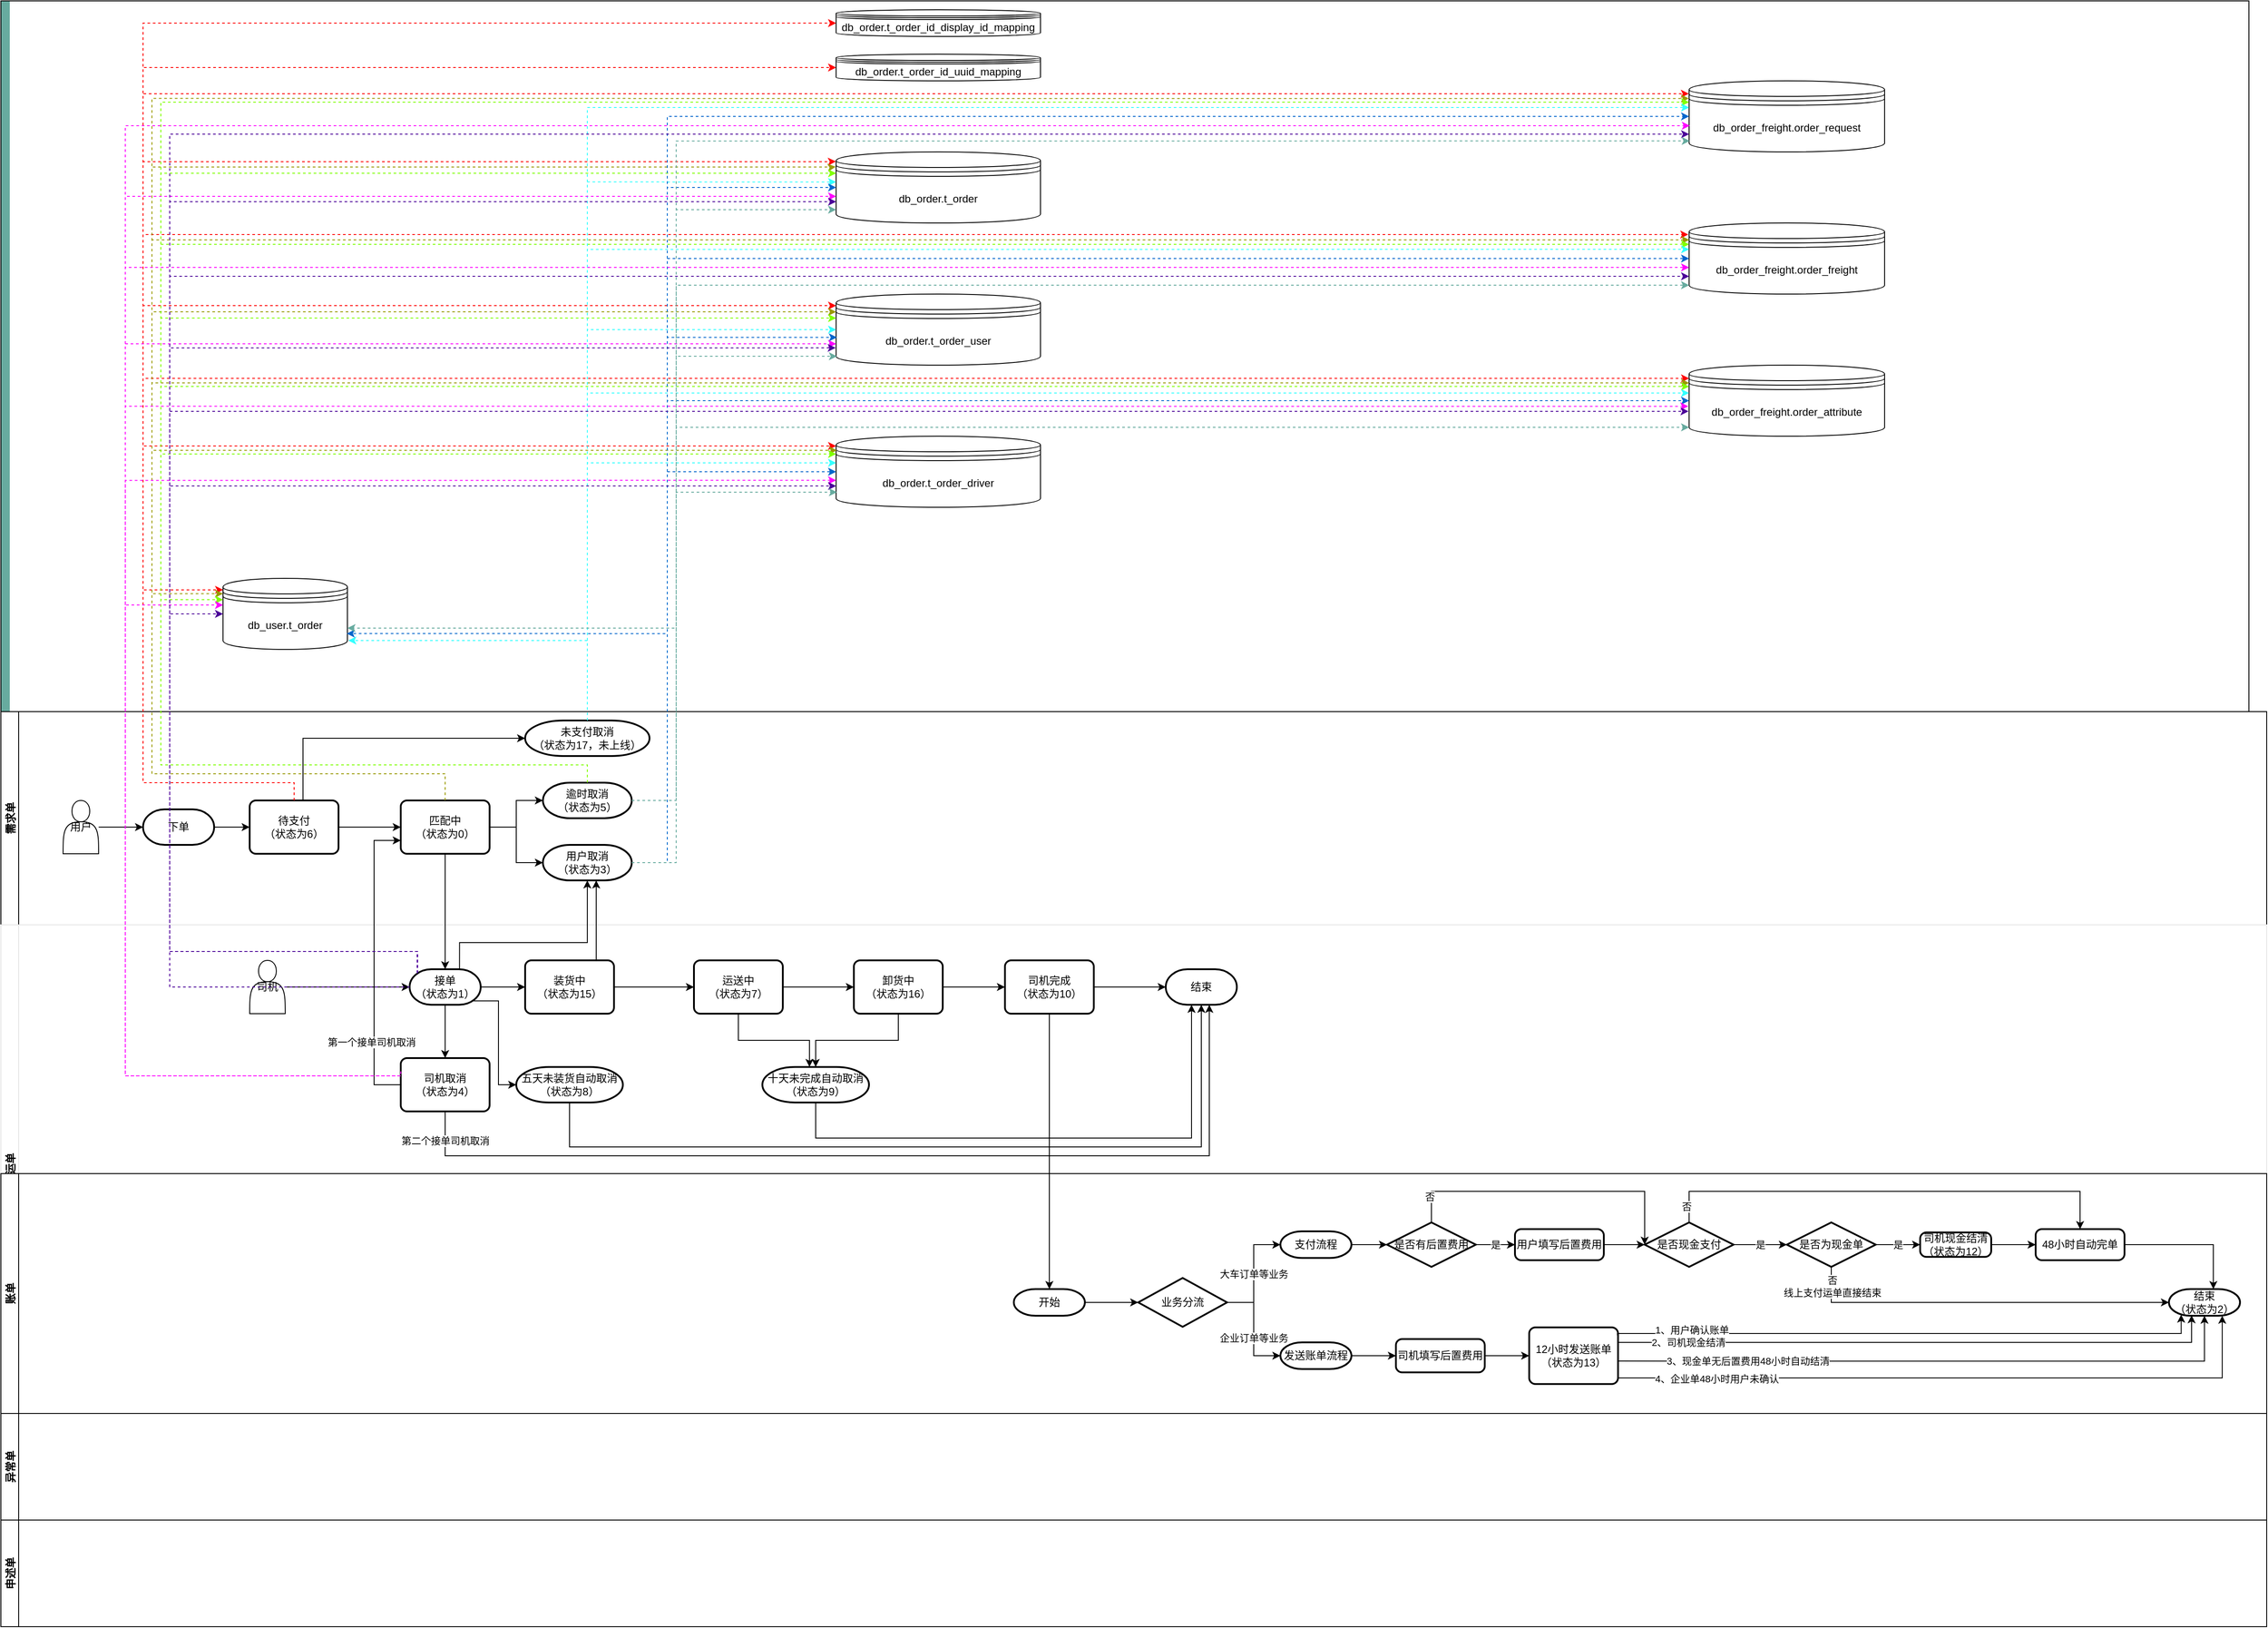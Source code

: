 <mxfile version="13.8.8" type="github">
  <diagram id="o7BJaHzfwVbvE81LBurC" name="Page-1">
    <mxGraphModel dx="1368" dy="1461" grid="1" gridSize="10" guides="1" tooltips="1" connect="1" arrows="1" fold="1" page="1" pageScale="1" pageWidth="827" pageHeight="1169" math="0" shadow="0">
      <root>
        <mxCell id="0" />
        <mxCell id="1" parent="0" />
        <mxCell id="1MLrccxjdp3mu_vWYp1V-21" value="需求单" style="swimlane;startSize=20;horizontal=0;" parent="1" vertex="1">
          <mxGeometry x="-180" y="-50" width="2550" height="240" as="geometry">
            <mxRectangle x="270" y="340" width="30" height="60" as="alternateBounds" />
          </mxGeometry>
        </mxCell>
        <mxCell id="1MLrccxjdp3mu_vWYp1V-1" value="下单" style="strokeWidth=2;html=1;shape=mxgraph.flowchart.terminator;whiteSpace=wrap;" parent="1MLrccxjdp3mu_vWYp1V-21" vertex="1">
          <mxGeometry x="160" y="110" width="80" height="40" as="geometry" />
        </mxCell>
        <mxCell id="1MLrccxjdp3mu_vWYp1V-3" style="edgeStyle=none;rounded=0;orthogonalLoop=1;jettySize=auto;html=1;exitX=1;exitY=0.5;exitDx=0;exitDy=0;exitPerimeter=0;" parent="1MLrccxjdp3mu_vWYp1V-21" source="1MLrccxjdp3mu_vWYp1V-1" target="SHjtx8wU5vL2sY_37cBv-20" edge="1">
          <mxGeometry relative="1" as="geometry">
            <mxPoint x="170" y="80" as="sourcePoint" />
            <mxPoint x="290" y="100" as="targetPoint" />
          </mxGeometry>
        </mxCell>
        <mxCell id="SHjtx8wU5vL2sY_37cBv-4" style="edgeStyle=orthogonalEdgeStyle;rounded=0;orthogonalLoop=1;jettySize=auto;html=1;entryX=0;entryY=0.5;entryDx=0;entryDy=0;entryPerimeter=0;" edge="1" parent="1MLrccxjdp3mu_vWYp1V-21" source="SHjtx8wU5vL2sY_37cBv-3" target="1MLrccxjdp3mu_vWYp1V-1">
          <mxGeometry relative="1" as="geometry" />
        </mxCell>
        <mxCell id="SHjtx8wU5vL2sY_37cBv-3" value="用户" style="shape=actor;whiteSpace=wrap;html=1;" vertex="1" parent="1MLrccxjdp3mu_vWYp1V-21">
          <mxGeometry x="70" y="100" width="40" height="60" as="geometry" />
        </mxCell>
        <mxCell id="SHjtx8wU5vL2sY_37cBv-25" style="edgeStyle=orthogonalEdgeStyle;rounded=0;orthogonalLoop=1;jettySize=auto;html=1;entryX=0;entryY=0.5;entryDx=0;entryDy=0;entryPerimeter=0;" edge="1" parent="1MLrccxjdp3mu_vWYp1V-21" source="SHjtx8wU5vL2sY_37cBv-20" target="SHjtx8wU5vL2sY_37cBv-23">
          <mxGeometry relative="1" as="geometry">
            <Array as="points">
              <mxPoint x="340" y="30" />
            </Array>
          </mxGeometry>
        </mxCell>
        <mxCell id="SHjtx8wU5vL2sY_37cBv-20" value="待支付&lt;br&gt;（状态为6）" style="rounded=1;whiteSpace=wrap;html=1;absoluteArcSize=1;arcSize=14;strokeWidth=2;" vertex="1" parent="1MLrccxjdp3mu_vWYp1V-21">
          <mxGeometry x="280" y="100" width="100" height="60" as="geometry" />
        </mxCell>
        <mxCell id="SHjtx8wU5vL2sY_37cBv-28" style="edgeStyle=orthogonalEdgeStyle;rounded=0;orthogonalLoop=1;jettySize=auto;html=1;exitX=1;exitY=0.5;exitDx=0;exitDy=0;entryX=0;entryY=0.5;entryDx=0;entryDy=0;entryPerimeter=0;" edge="1" parent="1MLrccxjdp3mu_vWYp1V-21" source="SHjtx8wU5vL2sY_37cBv-22" target="SHjtx8wU5vL2sY_37cBv-26">
          <mxGeometry relative="1" as="geometry">
            <Array as="points">
              <mxPoint x="580" y="130" />
              <mxPoint x="580" y="100" />
            </Array>
          </mxGeometry>
        </mxCell>
        <mxCell id="SHjtx8wU5vL2sY_37cBv-29" style="edgeStyle=orthogonalEdgeStyle;rounded=0;orthogonalLoop=1;jettySize=auto;html=1;entryX=0;entryY=0.5;entryDx=0;entryDy=0;entryPerimeter=0;" edge="1" parent="1MLrccxjdp3mu_vWYp1V-21" source="SHjtx8wU5vL2sY_37cBv-22" target="SHjtx8wU5vL2sY_37cBv-27">
          <mxGeometry relative="1" as="geometry">
            <Array as="points">
              <mxPoint x="580" y="130" />
              <mxPoint x="580" y="170" />
            </Array>
          </mxGeometry>
        </mxCell>
        <mxCell id="SHjtx8wU5vL2sY_37cBv-22" value="匹配中&lt;br&gt;（状态为0）" style="rounded=1;whiteSpace=wrap;html=1;absoluteArcSize=1;arcSize=14;strokeWidth=2;" vertex="1" parent="1MLrccxjdp3mu_vWYp1V-21">
          <mxGeometry x="450" y="100" width="100" height="60" as="geometry" />
        </mxCell>
        <mxCell id="SHjtx8wU5vL2sY_37cBv-23" value="未支付取消&lt;br&gt;（状态为17，未上线）" style="strokeWidth=2;html=1;shape=mxgraph.flowchart.terminator;whiteSpace=wrap;" vertex="1" parent="1MLrccxjdp3mu_vWYp1V-21">
          <mxGeometry x="590" y="10" width="140" height="40" as="geometry" />
        </mxCell>
        <mxCell id="SHjtx8wU5vL2sY_37cBv-21" style="edgeStyle=none;rounded=0;orthogonalLoop=1;jettySize=auto;html=1;entryX=0;entryY=0.5;entryDx=0;entryDy=0;" edge="1" parent="1MLrccxjdp3mu_vWYp1V-21" source="SHjtx8wU5vL2sY_37cBv-20" target="SHjtx8wU5vL2sY_37cBv-22">
          <mxGeometry relative="1" as="geometry">
            <mxPoint x="450" y="160" as="targetPoint" />
          </mxGeometry>
        </mxCell>
        <mxCell id="SHjtx8wU5vL2sY_37cBv-26" value="逾时取消&lt;br&gt;（状态为5）" style="strokeWidth=2;html=1;shape=mxgraph.flowchart.terminator;whiteSpace=wrap;" vertex="1" parent="1MLrccxjdp3mu_vWYp1V-21">
          <mxGeometry x="610" y="80" width="100" height="40" as="geometry" />
        </mxCell>
        <mxCell id="SHjtx8wU5vL2sY_37cBv-27" value="用户取消&lt;br&gt;（状态为3）" style="strokeWidth=2;html=1;shape=mxgraph.flowchart.terminator;whiteSpace=wrap;" vertex="1" parent="1MLrccxjdp3mu_vWYp1V-21">
          <mxGeometry x="610" y="150" width="100" height="40" as="geometry" />
        </mxCell>
        <mxCell id="1MLrccxjdp3mu_vWYp1V-28" value="货运单" style="swimlane;startSize=20;horizontal=0;strokeColor=#E6E6E6;" parent="1" vertex="1">
          <mxGeometry x="-180" y="190" width="2550" height="550" as="geometry" />
        </mxCell>
        <mxCell id="SHjtx8wU5vL2sY_37cBv-5" value="司机" style="shape=actor;whiteSpace=wrap;html=1;" vertex="1" parent="1MLrccxjdp3mu_vWYp1V-28">
          <mxGeometry x="280" y="40" width="40" height="60" as="geometry" />
        </mxCell>
        <mxCell id="SHjtx8wU5vL2sY_37cBv-34" style="edgeStyle=orthogonalEdgeStyle;rounded=0;orthogonalLoop=1;jettySize=auto;html=1;entryX=0.5;entryY=0;entryDx=0;entryDy=0;" edge="1" parent="1MLrccxjdp3mu_vWYp1V-28" source="SHjtx8wU5vL2sY_37cBv-31" target="SHjtx8wU5vL2sY_37cBv-33">
          <mxGeometry relative="1" as="geometry" />
        </mxCell>
        <mxCell id="SHjtx8wU5vL2sY_37cBv-40" style="edgeStyle=orthogonalEdgeStyle;rounded=0;orthogonalLoop=1;jettySize=auto;html=1;exitX=1;exitY=0.5;exitDx=0;exitDy=0;exitPerimeter=0;entryX=0;entryY=0.5;entryDx=0;entryDy=0;" edge="1" parent="1MLrccxjdp3mu_vWYp1V-28" source="SHjtx8wU5vL2sY_37cBv-31" target="SHjtx8wU5vL2sY_37cBv-39">
          <mxGeometry relative="1" as="geometry" />
        </mxCell>
        <mxCell id="SHjtx8wU5vL2sY_37cBv-50" style="edgeStyle=orthogonalEdgeStyle;rounded=0;orthogonalLoop=1;jettySize=auto;html=1;exitX=0.89;exitY=0.89;exitDx=0;exitDy=0;exitPerimeter=0;entryX=0;entryY=0.5;entryDx=0;entryDy=0;entryPerimeter=0;" edge="1" parent="1MLrccxjdp3mu_vWYp1V-28" source="SHjtx8wU5vL2sY_37cBv-31" target="SHjtx8wU5vL2sY_37cBv-49">
          <mxGeometry relative="1" as="geometry">
            <Array as="points">
              <mxPoint x="560" y="86" />
              <mxPoint x="560" y="180" />
            </Array>
          </mxGeometry>
        </mxCell>
        <mxCell id="SHjtx8wU5vL2sY_37cBv-31" value="接单&lt;br&gt;（状态为1）" style="strokeWidth=2;html=1;shape=mxgraph.flowchart.terminator;whiteSpace=wrap;" vertex="1" parent="1MLrccxjdp3mu_vWYp1V-28">
          <mxGeometry x="460" y="50" width="80" height="40" as="geometry" />
        </mxCell>
        <mxCell id="SHjtx8wU5vL2sY_37cBv-30" style="edgeStyle=orthogonalEdgeStyle;rounded=0;orthogonalLoop=1;jettySize=auto;html=1;entryX=0;entryY=0.5;entryDx=0;entryDy=0;entryPerimeter=0;" edge="1" parent="1MLrccxjdp3mu_vWYp1V-28" source="SHjtx8wU5vL2sY_37cBv-5" target="SHjtx8wU5vL2sY_37cBv-31">
          <mxGeometry relative="1" as="geometry">
            <mxPoint x="410" y="70" as="targetPoint" />
          </mxGeometry>
        </mxCell>
        <mxCell id="SHjtx8wU5vL2sY_37cBv-33" value="司机取消&lt;br&gt;（状态为4）" style="rounded=1;whiteSpace=wrap;html=1;absoluteArcSize=1;arcSize=14;strokeWidth=2;" vertex="1" parent="1MLrccxjdp3mu_vWYp1V-28">
          <mxGeometry x="450" y="150" width="100" height="60" as="geometry" />
        </mxCell>
        <mxCell id="SHjtx8wU5vL2sY_37cBv-42" style="edgeStyle=orthogonalEdgeStyle;rounded=0;orthogonalLoop=1;jettySize=auto;html=1;entryX=0;entryY=0.5;entryDx=0;entryDy=0;" edge="1" parent="1MLrccxjdp3mu_vWYp1V-28" source="SHjtx8wU5vL2sY_37cBv-39" target="SHjtx8wU5vL2sY_37cBv-41">
          <mxGeometry relative="1" as="geometry" />
        </mxCell>
        <mxCell id="SHjtx8wU5vL2sY_37cBv-39" value="装货中&lt;br&gt;（状态为15）" style="rounded=1;whiteSpace=wrap;html=1;absoluteArcSize=1;arcSize=14;strokeWidth=2;" vertex="1" parent="1MLrccxjdp3mu_vWYp1V-28">
          <mxGeometry x="590" y="40" width="100" height="60" as="geometry" />
        </mxCell>
        <mxCell id="SHjtx8wU5vL2sY_37cBv-44" style="edgeStyle=orthogonalEdgeStyle;rounded=0;orthogonalLoop=1;jettySize=auto;html=1;entryX=0;entryY=0.5;entryDx=0;entryDy=0;" edge="1" parent="1MLrccxjdp3mu_vWYp1V-28" source="SHjtx8wU5vL2sY_37cBv-41" target="SHjtx8wU5vL2sY_37cBv-43">
          <mxGeometry relative="1" as="geometry" />
        </mxCell>
        <mxCell id="SHjtx8wU5vL2sY_37cBv-63" style="edgeStyle=orthogonalEdgeStyle;rounded=0;orthogonalLoop=1;jettySize=auto;html=1;" edge="1" parent="1MLrccxjdp3mu_vWYp1V-28" source="SHjtx8wU5vL2sY_37cBv-41" target="SHjtx8wU5vL2sY_37cBv-51">
          <mxGeometry relative="1" as="geometry">
            <mxPoint x="910" y="159" as="targetPoint" />
            <Array as="points">
              <mxPoint x="830" y="130" />
              <mxPoint x="910" y="130" />
              <mxPoint x="910" y="160" />
            </Array>
          </mxGeometry>
        </mxCell>
        <mxCell id="SHjtx8wU5vL2sY_37cBv-41" value="运送中&lt;br&gt;（状态为7）" style="rounded=1;whiteSpace=wrap;html=1;absoluteArcSize=1;arcSize=14;strokeWidth=2;" vertex="1" parent="1MLrccxjdp3mu_vWYp1V-28">
          <mxGeometry x="780" y="40" width="100" height="60" as="geometry" />
        </mxCell>
        <mxCell id="SHjtx8wU5vL2sY_37cBv-46" style="edgeStyle=orthogonalEdgeStyle;rounded=0;orthogonalLoop=1;jettySize=auto;html=1;entryX=0;entryY=0.5;entryDx=0;entryDy=0;" edge="1" parent="1MLrccxjdp3mu_vWYp1V-28" source="SHjtx8wU5vL2sY_37cBv-43" target="SHjtx8wU5vL2sY_37cBv-45">
          <mxGeometry relative="1" as="geometry" />
        </mxCell>
        <mxCell id="SHjtx8wU5vL2sY_37cBv-64" style="edgeStyle=orthogonalEdgeStyle;rounded=0;orthogonalLoop=1;jettySize=auto;html=1;entryX=0.5;entryY=0;entryDx=0;entryDy=0;entryPerimeter=0;" edge="1" parent="1MLrccxjdp3mu_vWYp1V-28" source="SHjtx8wU5vL2sY_37cBv-43" target="SHjtx8wU5vL2sY_37cBv-51">
          <mxGeometry relative="1" as="geometry">
            <Array as="points">
              <mxPoint x="1010" y="130" />
              <mxPoint x="917" y="130" />
            </Array>
          </mxGeometry>
        </mxCell>
        <mxCell id="SHjtx8wU5vL2sY_37cBv-43" value="卸货中&lt;br&gt;（状态为16）" style="rounded=1;whiteSpace=wrap;html=1;absoluteArcSize=1;arcSize=14;strokeWidth=2;" vertex="1" parent="1MLrccxjdp3mu_vWYp1V-28">
          <mxGeometry x="960" y="40" width="100" height="60" as="geometry" />
        </mxCell>
        <mxCell id="SHjtx8wU5vL2sY_37cBv-48" style="edgeStyle=orthogonalEdgeStyle;rounded=0;orthogonalLoop=1;jettySize=auto;html=1;entryX=0;entryY=0.5;entryDx=0;entryDy=0;entryPerimeter=0;" edge="1" parent="1MLrccxjdp3mu_vWYp1V-28" source="SHjtx8wU5vL2sY_37cBv-45" target="SHjtx8wU5vL2sY_37cBv-47">
          <mxGeometry relative="1" as="geometry" />
        </mxCell>
        <mxCell id="SHjtx8wU5vL2sY_37cBv-45" value="司机完成&lt;br&gt;（状态为10）" style="rounded=1;whiteSpace=wrap;html=1;absoluteArcSize=1;arcSize=14;strokeWidth=2;" vertex="1" parent="1MLrccxjdp3mu_vWYp1V-28">
          <mxGeometry x="1130" y="40" width="100" height="60" as="geometry" />
        </mxCell>
        <mxCell id="SHjtx8wU5vL2sY_37cBv-47" value="结束" style="strokeWidth=2;html=1;shape=mxgraph.flowchart.terminator;whiteSpace=wrap;" vertex="1" parent="1MLrccxjdp3mu_vWYp1V-28">
          <mxGeometry x="1311" y="50" width="80" height="40" as="geometry" />
        </mxCell>
        <mxCell id="SHjtx8wU5vL2sY_37cBv-49" value="五天未装货自动取消&lt;br&gt;（状态为8）" style="strokeWidth=2;html=1;shape=mxgraph.flowchart.terminator;whiteSpace=wrap;" vertex="1" parent="1MLrccxjdp3mu_vWYp1V-28">
          <mxGeometry x="580" y="160" width="120" height="40" as="geometry" />
        </mxCell>
        <mxCell id="SHjtx8wU5vL2sY_37cBv-51" value="十天未完成自动取消&lt;br&gt;（状态为9）" style="strokeWidth=2;html=1;shape=mxgraph.flowchart.terminator;whiteSpace=wrap;" vertex="1" parent="1MLrccxjdp3mu_vWYp1V-28">
          <mxGeometry x="857" y="160" width="120" height="40" as="geometry" />
        </mxCell>
        <mxCell id="SHjtx8wU5vL2sY_37cBv-55" style="edgeStyle=orthogonalEdgeStyle;rounded=0;orthogonalLoop=1;jettySize=auto;html=1;" edge="1" parent="1MLrccxjdp3mu_vWYp1V-28" source="SHjtx8wU5vL2sY_37cBv-33" target="SHjtx8wU5vL2sY_37cBv-47">
          <mxGeometry relative="1" as="geometry">
            <mxPoint x="990" y="210" as="targetPoint" />
            <Array as="points">
              <mxPoint x="500" y="260" />
              <mxPoint x="1360" y="260" />
            </Array>
          </mxGeometry>
        </mxCell>
        <mxCell id="SHjtx8wU5vL2sY_37cBv-58" value="第二个接单司机取消" style="edgeLabel;html=1;align=center;verticalAlign=middle;resizable=0;points=[];" vertex="1" connectable="0" parent="SHjtx8wU5vL2sY_37cBv-55">
          <mxGeometry x="-0.94" relative="1" as="geometry">
            <mxPoint as="offset" />
          </mxGeometry>
        </mxCell>
        <mxCell id="SHjtx8wU5vL2sY_37cBv-56" style="edgeStyle=orthogonalEdgeStyle;rounded=0;orthogonalLoop=1;jettySize=auto;html=1;" edge="1" parent="1MLrccxjdp3mu_vWYp1V-28" source="SHjtx8wU5vL2sY_37cBv-49">
          <mxGeometry relative="1" as="geometry">
            <mxPoint x="1351" y="90" as="targetPoint" />
            <Array as="points">
              <mxPoint x="640" y="250" />
              <mxPoint x="1351" y="250" />
              <mxPoint x="1351" y="90" />
            </Array>
          </mxGeometry>
        </mxCell>
        <mxCell id="SHjtx8wU5vL2sY_37cBv-57" style="edgeStyle=orthogonalEdgeStyle;rounded=0;orthogonalLoop=1;jettySize=auto;html=1;" edge="1" parent="1MLrccxjdp3mu_vWYp1V-28" source="SHjtx8wU5vL2sY_37cBv-51" target="SHjtx8wU5vL2sY_37cBv-47">
          <mxGeometry relative="1" as="geometry">
            <mxPoint x="1310" y="130" as="targetPoint" />
            <Array as="points">
              <mxPoint x="917" y="240" />
              <mxPoint x="1340" y="240" />
            </Array>
          </mxGeometry>
        </mxCell>
        <mxCell id="SHjtx8wU5vL2sY_37cBv-67" value="账单" style="swimlane;startSize=20;horizontal=0;" vertex="1" parent="1MLrccxjdp3mu_vWYp1V-28">
          <mxGeometry y="280" width="2550" height="270" as="geometry" />
        </mxCell>
        <mxCell id="SHjtx8wU5vL2sY_37cBv-70" value="开始" style="strokeWidth=2;html=1;shape=mxgraph.flowchart.terminator;whiteSpace=wrap;" vertex="1" parent="SHjtx8wU5vL2sY_37cBv-67">
          <mxGeometry x="1140" y="130" width="80" height="30" as="geometry" />
        </mxCell>
        <mxCell id="SHjtx8wU5vL2sY_37cBv-75" value="大车订单等业务" style="edgeStyle=orthogonalEdgeStyle;rounded=0;orthogonalLoop=1;jettySize=auto;html=1;entryX=0;entryY=0.5;entryDx=0;entryDy=0;entryPerimeter=0;" edge="1" parent="SHjtx8wU5vL2sY_37cBv-67" source="SHjtx8wU5vL2sY_37cBv-72" target="SHjtx8wU5vL2sY_37cBv-74">
          <mxGeometry relative="1" as="geometry" />
        </mxCell>
        <mxCell id="SHjtx8wU5vL2sY_37cBv-76" style="edgeStyle=orthogonalEdgeStyle;rounded=0;orthogonalLoop=1;jettySize=auto;html=1;entryX=0;entryY=0.5;entryDx=0;entryDy=0;entryPerimeter=0;" edge="1" parent="SHjtx8wU5vL2sY_37cBv-67" source="SHjtx8wU5vL2sY_37cBv-72" target="SHjtx8wU5vL2sY_37cBv-73">
          <mxGeometry relative="1" as="geometry" />
        </mxCell>
        <mxCell id="SHjtx8wU5vL2sY_37cBv-77" value="企业订单等业务" style="edgeLabel;html=1;align=center;verticalAlign=middle;resizable=0;points=[];" vertex="1" connectable="0" parent="SHjtx8wU5vL2sY_37cBv-76">
          <mxGeometry x="0.17" relative="1" as="geometry">
            <mxPoint as="offset" />
          </mxGeometry>
        </mxCell>
        <mxCell id="SHjtx8wU5vL2sY_37cBv-72" value="业务分流" style="strokeWidth=2;html=1;shape=mxgraph.flowchart.decision;whiteSpace=wrap;" vertex="1" parent="SHjtx8wU5vL2sY_37cBv-67">
          <mxGeometry x="1280" y="117.5" width="100" height="55" as="geometry" />
        </mxCell>
        <mxCell id="SHjtx8wU5vL2sY_37cBv-73" value="发送账单流程" style="strokeWidth=2;html=1;shape=mxgraph.flowchart.terminator;whiteSpace=wrap;" vertex="1" parent="SHjtx8wU5vL2sY_37cBv-67">
          <mxGeometry x="1440" y="190" width="80" height="30" as="geometry" />
        </mxCell>
        <mxCell id="SHjtx8wU5vL2sY_37cBv-83" style="edgeStyle=orthogonalEdgeStyle;rounded=0;orthogonalLoop=1;jettySize=auto;html=1;entryX=0;entryY=0.5;entryDx=0;entryDy=0;entryPerimeter=0;" edge="1" parent="SHjtx8wU5vL2sY_37cBv-67" source="SHjtx8wU5vL2sY_37cBv-74" target="SHjtx8wU5vL2sY_37cBv-80">
          <mxGeometry relative="1" as="geometry" />
        </mxCell>
        <mxCell id="SHjtx8wU5vL2sY_37cBv-74" value="支付流程" style="strokeWidth=2;html=1;shape=mxgraph.flowchart.terminator;whiteSpace=wrap;" vertex="1" parent="SHjtx8wU5vL2sY_37cBv-67">
          <mxGeometry x="1440" y="65" width="80" height="30" as="geometry" />
        </mxCell>
        <mxCell id="SHjtx8wU5vL2sY_37cBv-144" style="edgeStyle=orthogonalEdgeStyle;rounded=0;orthogonalLoop=1;jettySize=auto;html=1;entryX=0;entryY=0.5;entryDx=0;entryDy=0;" edge="1" parent="SHjtx8wU5vL2sY_37cBv-67" source="SHjtx8wU5vL2sY_37cBv-79" target="SHjtx8wU5vL2sY_37cBv-143">
          <mxGeometry relative="1" as="geometry" />
        </mxCell>
        <mxCell id="SHjtx8wU5vL2sY_37cBv-79" value="司机填写后置费用" style="rounded=1;whiteSpace=wrap;html=1;absoluteArcSize=1;arcSize=14;strokeWidth=2;" vertex="1" parent="SHjtx8wU5vL2sY_37cBv-67">
          <mxGeometry x="1570" y="186.25" width="100" height="37.5" as="geometry" />
        </mxCell>
        <mxCell id="SHjtx8wU5vL2sY_37cBv-115" value="是" style="edgeStyle=orthogonalEdgeStyle;rounded=0;orthogonalLoop=1;jettySize=auto;html=1;" edge="1" parent="SHjtx8wU5vL2sY_37cBv-67" source="SHjtx8wU5vL2sY_37cBv-80" target="SHjtx8wU5vL2sY_37cBv-93">
          <mxGeometry relative="1" as="geometry" />
        </mxCell>
        <mxCell id="SHjtx8wU5vL2sY_37cBv-126" style="edgeStyle=orthogonalEdgeStyle;rounded=0;orthogonalLoop=1;jettySize=auto;html=1;entryX=0;entryY=0.5;entryDx=0;entryDy=0;entryPerimeter=0;exitX=0.5;exitY=0;exitDx=0;exitDy=0;exitPerimeter=0;" edge="1" parent="SHjtx8wU5vL2sY_37cBv-67" source="SHjtx8wU5vL2sY_37cBv-80" target="SHjtx8wU5vL2sY_37cBv-116">
          <mxGeometry relative="1" as="geometry">
            <Array as="points">
              <mxPoint x="1610" y="20" />
              <mxPoint x="1850" y="20" />
            </Array>
          </mxGeometry>
        </mxCell>
        <mxCell id="SHjtx8wU5vL2sY_37cBv-127" value="否" style="edgeLabel;html=1;align=center;verticalAlign=middle;resizable=0;points=[];" vertex="1" connectable="0" parent="SHjtx8wU5vL2sY_37cBv-126">
          <mxGeometry x="-0.825" y="2" relative="1" as="geometry">
            <mxPoint as="offset" />
          </mxGeometry>
        </mxCell>
        <mxCell id="SHjtx8wU5vL2sY_37cBv-80" value="是否有后置费用" style="strokeWidth=2;html=1;shape=mxgraph.flowchart.decision;whiteSpace=wrap;" vertex="1" parent="SHjtx8wU5vL2sY_37cBv-67">
          <mxGeometry x="1560" y="55" width="100" height="50" as="geometry" />
        </mxCell>
        <mxCell id="SHjtx8wU5vL2sY_37cBv-71" style="edgeStyle=orthogonalEdgeStyle;rounded=0;orthogonalLoop=1;jettySize=auto;html=1;entryX=0;entryY=0.5;entryDx=0;entryDy=0;entryPerimeter=0;" edge="1" parent="SHjtx8wU5vL2sY_37cBv-67" source="SHjtx8wU5vL2sY_37cBv-70" target="SHjtx8wU5vL2sY_37cBv-72">
          <mxGeometry relative="1" as="geometry">
            <mxPoint x="1280" y="125" as="targetPoint" />
          </mxGeometry>
        </mxCell>
        <mxCell id="SHjtx8wU5vL2sY_37cBv-78" style="edgeStyle=orthogonalEdgeStyle;rounded=0;orthogonalLoop=1;jettySize=auto;html=1;entryX=0;entryY=0.5;entryDx=0;entryDy=0;" edge="1" parent="SHjtx8wU5vL2sY_37cBv-67" source="SHjtx8wU5vL2sY_37cBv-73" target="SHjtx8wU5vL2sY_37cBv-79">
          <mxGeometry relative="1" as="geometry">
            <mxPoint x="1560" y="45" as="targetPoint" />
          </mxGeometry>
        </mxCell>
        <mxCell id="SHjtx8wU5vL2sY_37cBv-117" style="edgeStyle=orthogonalEdgeStyle;rounded=0;orthogonalLoop=1;jettySize=auto;html=1;entryX=0;entryY=0.5;entryDx=0;entryDy=0;entryPerimeter=0;" edge="1" parent="SHjtx8wU5vL2sY_37cBv-67" source="SHjtx8wU5vL2sY_37cBv-93" target="SHjtx8wU5vL2sY_37cBv-116">
          <mxGeometry relative="1" as="geometry" />
        </mxCell>
        <mxCell id="SHjtx8wU5vL2sY_37cBv-93" value="用户填写后置费用" style="rounded=1;whiteSpace=wrap;html=1;absoluteArcSize=1;arcSize=14;strokeWidth=2;" vertex="1" parent="SHjtx8wU5vL2sY_37cBv-67">
          <mxGeometry x="1704" y="62.5" width="100" height="35" as="geometry" />
        </mxCell>
        <mxCell id="SHjtx8wU5vL2sY_37cBv-134" style="edgeStyle=orthogonalEdgeStyle;rounded=0;orthogonalLoop=1;jettySize=auto;html=1;entryX=0.625;entryY=0;entryDx=0;entryDy=0;entryPerimeter=0;exitX=1;exitY=0.5;exitDx=0;exitDy=0;" edge="1" parent="SHjtx8wU5vL2sY_37cBv-67" source="SHjtx8wU5vL2sY_37cBv-95" target="SHjtx8wU5vL2sY_37cBv-121">
          <mxGeometry relative="1" as="geometry" />
        </mxCell>
        <mxCell id="SHjtx8wU5vL2sY_37cBv-95" value="48小时自动完单" style="rounded=1;whiteSpace=wrap;html=1;absoluteArcSize=1;arcSize=14;strokeWidth=2;" vertex="1" parent="SHjtx8wU5vL2sY_37cBv-67">
          <mxGeometry x="2290" y="62.5" width="100" height="35" as="geometry" />
        </mxCell>
        <mxCell id="SHjtx8wU5vL2sY_37cBv-119" value="是" style="edgeStyle=orthogonalEdgeStyle;rounded=0;orthogonalLoop=1;jettySize=auto;html=1;entryX=0;entryY=0.5;entryDx=0;entryDy=0;exitX=1;exitY=0.5;exitDx=0;exitDy=0;exitPerimeter=0;entryPerimeter=0;" edge="1" parent="SHjtx8wU5vL2sY_37cBv-67" source="SHjtx8wU5vL2sY_37cBv-116" target="SHjtx8wU5vL2sY_37cBv-129">
          <mxGeometry relative="1" as="geometry" />
        </mxCell>
        <mxCell id="SHjtx8wU5vL2sY_37cBv-135" style="edgeStyle=orthogonalEdgeStyle;rounded=0;orthogonalLoop=1;jettySize=auto;html=1;entryX=0.5;entryY=0;entryDx=0;entryDy=0;exitX=0.5;exitY=0;exitDx=0;exitDy=0;exitPerimeter=0;" edge="1" parent="SHjtx8wU5vL2sY_37cBv-67" source="SHjtx8wU5vL2sY_37cBv-116" target="SHjtx8wU5vL2sY_37cBv-95">
          <mxGeometry relative="1" as="geometry">
            <Array as="points">
              <mxPoint x="1900" y="20" />
              <mxPoint x="2340" y="20" />
            </Array>
          </mxGeometry>
        </mxCell>
        <mxCell id="SHjtx8wU5vL2sY_37cBv-136" value="否" style="edgeLabel;html=1;align=center;verticalAlign=middle;resizable=0;points=[];" vertex="1" connectable="0" parent="SHjtx8wU5vL2sY_37cBv-135">
          <mxGeometry x="-0.93" y="3" relative="1" as="geometry">
            <mxPoint as="offset" />
          </mxGeometry>
        </mxCell>
        <mxCell id="SHjtx8wU5vL2sY_37cBv-116" value="是否现金支付" style="strokeWidth=2;html=1;shape=mxgraph.flowchart.decision;whiteSpace=wrap;" vertex="1" parent="SHjtx8wU5vL2sY_37cBv-67">
          <mxGeometry x="1850" y="55" width="100" height="50" as="geometry" />
        </mxCell>
        <mxCell id="SHjtx8wU5vL2sY_37cBv-133" style="edgeStyle=orthogonalEdgeStyle;rounded=0;orthogonalLoop=1;jettySize=auto;html=1;" edge="1" parent="SHjtx8wU5vL2sY_37cBv-67" source="SHjtx8wU5vL2sY_37cBv-118" target="SHjtx8wU5vL2sY_37cBv-95">
          <mxGeometry relative="1" as="geometry" />
        </mxCell>
        <mxCell id="SHjtx8wU5vL2sY_37cBv-118" value="司机现金结清&lt;br&gt;（状态为12）" style="rounded=1;whiteSpace=wrap;html=1;absoluteArcSize=1;arcSize=14;strokeWidth=2;" vertex="1" parent="SHjtx8wU5vL2sY_37cBv-67">
          <mxGeometry x="2160" y="66.25" width="80" height="27.5" as="geometry" />
        </mxCell>
        <mxCell id="SHjtx8wU5vL2sY_37cBv-121" value="结束&lt;br&gt;（状态为2）" style="strokeWidth=2;html=1;shape=mxgraph.flowchart.terminator;whiteSpace=wrap;" vertex="1" parent="SHjtx8wU5vL2sY_37cBv-67">
          <mxGeometry x="2440" y="130" width="80" height="30" as="geometry" />
        </mxCell>
        <mxCell id="SHjtx8wU5vL2sY_37cBv-132" value="是" style="edgeStyle=orthogonalEdgeStyle;rounded=0;orthogonalLoop=1;jettySize=auto;html=1;entryX=0;entryY=0.5;entryDx=0;entryDy=0;" edge="1" parent="SHjtx8wU5vL2sY_37cBv-67" source="SHjtx8wU5vL2sY_37cBv-129" target="SHjtx8wU5vL2sY_37cBv-118">
          <mxGeometry relative="1" as="geometry" />
        </mxCell>
        <mxCell id="SHjtx8wU5vL2sY_37cBv-137" style="edgeStyle=orthogonalEdgeStyle;rounded=0;orthogonalLoop=1;jettySize=auto;html=1;exitX=0.5;exitY=1;exitDx=0;exitDy=0;exitPerimeter=0;" edge="1" parent="SHjtx8wU5vL2sY_37cBv-67" source="SHjtx8wU5vL2sY_37cBv-129" target="SHjtx8wU5vL2sY_37cBv-121">
          <mxGeometry relative="1" as="geometry">
            <Array as="points">
              <mxPoint x="2060" y="145" />
            </Array>
          </mxGeometry>
        </mxCell>
        <mxCell id="SHjtx8wU5vL2sY_37cBv-142" value="否&lt;br&gt;线上支付运单直接结束" style="edgeLabel;html=1;align=center;verticalAlign=middle;resizable=0;points=[];" vertex="1" connectable="0" parent="SHjtx8wU5vL2sY_37cBv-137">
          <mxGeometry x="-0.895" y="1" relative="1" as="geometry">
            <mxPoint as="offset" />
          </mxGeometry>
        </mxCell>
        <mxCell id="SHjtx8wU5vL2sY_37cBv-129" value="是否为现金单" style="strokeWidth=2;html=1;shape=mxgraph.flowchart.decision;whiteSpace=wrap;" vertex="1" parent="SHjtx8wU5vL2sY_37cBv-67">
          <mxGeometry x="2010" y="55" width="100" height="50" as="geometry" />
        </mxCell>
        <mxCell id="SHjtx8wU5vL2sY_37cBv-143" value="12小时发送账单&lt;br&gt;（状态为13）" style="rounded=1;whiteSpace=wrap;html=1;absoluteArcSize=1;arcSize=14;strokeWidth=2;" vertex="1" parent="SHjtx8wU5vL2sY_37cBv-67">
          <mxGeometry x="1720" y="173.13" width="100" height="63.75" as="geometry" />
        </mxCell>
        <mxCell id="SHjtx8wU5vL2sY_37cBv-145" style="edgeStyle=orthogonalEdgeStyle;rounded=0;orthogonalLoop=1;jettySize=auto;html=1;exitX=0.993;exitY=0.141;exitDx=0;exitDy=0;entryX=0.172;entryY=0.959;entryDx=0;entryDy=0;entryPerimeter=0;exitPerimeter=0;" edge="1" parent="SHjtx8wU5vL2sY_37cBv-67" source="SHjtx8wU5vL2sY_37cBv-143" target="SHjtx8wU5vL2sY_37cBv-121">
          <mxGeometry relative="1" as="geometry">
            <mxPoint x="2150.0" y="350" as="targetPoint" />
            <Array as="points">
              <mxPoint x="1819" y="180" />
              <mxPoint x="2454" y="180" />
            </Array>
          </mxGeometry>
        </mxCell>
        <mxCell id="SHjtx8wU5vL2sY_37cBv-146" value="1、用户确认账单" style="edgeLabel;html=1;align=center;verticalAlign=middle;resizable=0;points=[];" vertex="1" connectable="0" parent="SHjtx8wU5vL2sY_37cBv-145">
          <mxGeometry x="-0.759" y="3" relative="1" as="geometry">
            <mxPoint x="6.55" y="-0.76" as="offset" />
          </mxGeometry>
        </mxCell>
        <mxCell id="SHjtx8wU5vL2sY_37cBv-147" style="edgeStyle=orthogonalEdgeStyle;rounded=0;orthogonalLoop=1;jettySize=auto;html=1;entryX=0.319;entryY=0.982;entryDx=0;entryDy=0;entryPerimeter=0;" edge="1" parent="SHjtx8wU5vL2sY_37cBv-67" source="SHjtx8wU5vL2sY_37cBv-143" target="SHjtx8wU5vL2sY_37cBv-121">
          <mxGeometry relative="1" as="geometry">
            <mxPoint x="2120.0" y="340" as="targetPoint" />
            <mxPoint x="1820" y="190" as="sourcePoint" />
            <Array as="points">
              <mxPoint x="2465" y="190" />
            </Array>
          </mxGeometry>
        </mxCell>
        <mxCell id="SHjtx8wU5vL2sY_37cBv-148" value="2、司机现金结清" style="edgeLabel;html=1;align=center;verticalAlign=middle;resizable=0;points=[];" vertex="1" connectable="0" parent="SHjtx8wU5vL2sY_37cBv-147">
          <mxGeometry x="-0.853" relative="1" as="geometry">
            <mxPoint x="28.97" as="offset" />
          </mxGeometry>
        </mxCell>
        <mxCell id="SHjtx8wU5vL2sY_37cBv-149" style="edgeStyle=orthogonalEdgeStyle;rounded=0;orthogonalLoop=1;jettySize=auto;html=1;exitX=0.993;exitY=0.595;exitDx=0;exitDy=0;entryX=0.5;entryY=1;entryDx=0;entryDy=0;entryPerimeter=0;exitPerimeter=0;" edge="1" parent="SHjtx8wU5vL2sY_37cBv-67" source="SHjtx8wU5vL2sY_37cBv-143" target="SHjtx8wU5vL2sY_37cBv-121">
          <mxGeometry relative="1" as="geometry">
            <mxPoint x="2220.0" y="380" as="targetPoint" />
            <Array as="points">
              <mxPoint x="2480" y="211" />
            </Array>
          </mxGeometry>
        </mxCell>
        <mxCell id="SHjtx8wU5vL2sY_37cBv-151" value="3、现金单无后置费用48小时自动结清" style="edgeLabel;html=1;align=center;verticalAlign=middle;resizable=0;points=[];" vertex="1" connectable="0" parent="SHjtx8wU5vL2sY_37cBv-149">
          <mxGeometry x="-0.776" relative="1" as="geometry">
            <mxPoint x="66.58" as="offset" />
          </mxGeometry>
        </mxCell>
        <mxCell id="SHjtx8wU5vL2sY_37cBv-152" style="edgeStyle=orthogonalEdgeStyle;rounded=0;orthogonalLoop=1;jettySize=auto;html=1;exitX=1;exitY=0.75;exitDx=0;exitDy=0;" edge="1" parent="SHjtx8wU5vL2sY_37cBv-67" source="SHjtx8wU5vL2sY_37cBv-143" target="SHjtx8wU5vL2sY_37cBv-121">
          <mxGeometry relative="1" as="geometry">
            <mxPoint x="2500" y="260" as="targetPoint" />
            <Array as="points">
              <mxPoint x="1820" y="230" />
              <mxPoint x="2500" y="230" />
            </Array>
          </mxGeometry>
        </mxCell>
        <mxCell id="SHjtx8wU5vL2sY_37cBv-154" value="4、企业单48小时用户未确认" style="edgeLabel;html=1;align=center;verticalAlign=middle;resizable=0;points=[];" vertex="1" connectable="0" parent="SHjtx8wU5vL2sY_37cBv-152">
          <mxGeometry x="-0.788" relative="1" as="geometry">
            <mxPoint x="39.31" y="0.62" as="offset" />
          </mxGeometry>
        </mxCell>
        <mxCell id="SHjtx8wU5vL2sY_37cBv-69" style="edgeStyle=orthogonalEdgeStyle;rounded=0;orthogonalLoop=1;jettySize=auto;html=1;entryX=0.5;entryY=0;entryDx=0;entryDy=0;entryPerimeter=0;" edge="1" parent="1MLrccxjdp3mu_vWYp1V-28" source="SHjtx8wU5vL2sY_37cBv-45" target="SHjtx8wU5vL2sY_37cBv-70">
          <mxGeometry relative="1" as="geometry">
            <mxPoint x="1210" y="350" as="targetPoint" />
          </mxGeometry>
        </mxCell>
        <mxCell id="SHjtx8wU5vL2sY_37cBv-32" style="edgeStyle=orthogonalEdgeStyle;rounded=0;orthogonalLoop=1;jettySize=auto;html=1;entryX=0.5;entryY=0;entryDx=0;entryDy=0;entryPerimeter=0;" edge="1" parent="1" source="SHjtx8wU5vL2sY_37cBv-22" target="SHjtx8wU5vL2sY_37cBv-31">
          <mxGeometry relative="1" as="geometry" />
        </mxCell>
        <mxCell id="SHjtx8wU5vL2sY_37cBv-59" style="edgeStyle=orthogonalEdgeStyle;rounded=0;orthogonalLoop=1;jettySize=auto;html=1;exitX=0.702;exitY=0.002;exitDx=0;exitDy=0;exitPerimeter=0;" edge="1" parent="1" source="SHjtx8wU5vL2sY_37cBv-31" target="SHjtx8wU5vL2sY_37cBv-27">
          <mxGeometry relative="1" as="geometry">
            <Array as="points">
              <mxPoint x="336" y="210" />
              <mxPoint x="480" y="210" />
            </Array>
          </mxGeometry>
        </mxCell>
        <mxCell id="SHjtx8wU5vL2sY_37cBv-62" style="edgeStyle=orthogonalEdgeStyle;rounded=0;orthogonalLoop=1;jettySize=auto;html=1;" edge="1" parent="1" source="SHjtx8wU5vL2sY_37cBv-39" target="SHjtx8wU5vL2sY_37cBv-27">
          <mxGeometry relative="1" as="geometry">
            <Array as="points">
              <mxPoint x="490" y="180" />
              <mxPoint x="490" y="180" />
            </Array>
          </mxGeometry>
        </mxCell>
        <mxCell id="SHjtx8wU5vL2sY_37cBv-65" style="edgeStyle=orthogonalEdgeStyle;rounded=0;orthogonalLoop=1;jettySize=auto;html=1;entryX=0;entryY=0.75;entryDx=0;entryDy=0;exitX=0;exitY=0.5;exitDx=0;exitDy=0;" edge="1" parent="1" source="SHjtx8wU5vL2sY_37cBv-33" target="SHjtx8wU5vL2sY_37cBv-22">
          <mxGeometry relative="1" as="geometry">
            <mxPoint x="260" y="130" as="targetPoint" />
            <Array as="points">
              <mxPoint x="240" y="370" />
              <mxPoint x="240" y="95" />
            </Array>
          </mxGeometry>
        </mxCell>
        <mxCell id="SHjtx8wU5vL2sY_37cBv-66" value="第一个接单司机取消" style="edgeLabel;html=1;align=center;verticalAlign=middle;resizable=0;points=[];" vertex="1" connectable="0" parent="SHjtx8wU5vL2sY_37cBv-65">
          <mxGeometry x="-0.53" y="3" relative="1" as="geometry">
            <mxPoint as="offset" />
          </mxGeometry>
        </mxCell>
        <mxCell id="SHjtx8wU5vL2sY_37cBv-155" value="异常单" style="swimlane;startSize=20;horizontal=0;" vertex="1" parent="1">
          <mxGeometry x="-180" y="740" width="2550" height="120" as="geometry" />
        </mxCell>
        <mxCell id="SHjtx8wU5vL2sY_37cBv-156" value="申述单" style="swimlane;startSize=20;horizontal=0;" vertex="1" parent="1">
          <mxGeometry x="-180" y="860" width="2550" height="120" as="geometry" />
        </mxCell>
        <mxCell id="SHjtx8wU5vL2sY_37cBv-215" style="edgeStyle=orthogonalEdgeStyle;rounded=0;orthogonalLoop=1;jettySize=auto;html=1;entryX=0.001;entryY=0.161;entryDx=0;entryDy=0;strokeColor=#FF0000;dashed=1;entryPerimeter=0;" edge="1" parent="1" source="SHjtx8wU5vL2sY_37cBv-20" target="1MLrccxjdp3mu_vWYp1V-31">
          <mxGeometry relative="1" as="geometry">
            <Array as="points">
              <mxPoint x="150" y="30" />
              <mxPoint x="-20" y="30" />
              <mxPoint x="-20" y="-187" />
              <mxPoint x="50" y="-187" />
            </Array>
          </mxGeometry>
        </mxCell>
        <mxCell id="SHjtx8wU5vL2sY_37cBv-217" style="edgeStyle=orthogonalEdgeStyle;rounded=0;orthogonalLoop=1;jettySize=auto;html=1;entryX=0;entryY=0.157;entryDx=0;entryDy=0;dashed=1;strokeColor=#FF0000;exitX=0.5;exitY=0;exitDx=0;exitDy=0;entryPerimeter=0;" edge="1" parent="1" source="SHjtx8wU5vL2sY_37cBv-20" target="SHjtx8wU5vL2sY_37cBv-158">
          <mxGeometry relative="1" as="geometry">
            <Array as="points">
              <mxPoint x="150" y="30" />
              <mxPoint x="-20" y="30" />
              <mxPoint x="-20" y="-507" />
              <mxPoint x="760" y="-507" />
            </Array>
          </mxGeometry>
        </mxCell>
        <mxCell id="SHjtx8wU5vL2sY_37cBv-218" style="edgeStyle=orthogonalEdgeStyle;rounded=0;orthogonalLoop=1;jettySize=auto;html=1;dashed=1;strokeColor=#FF0000;entryX=-0.001;entryY=0.135;entryDx=0;entryDy=0;entryPerimeter=0;" edge="1" parent="1" target="1MLrccxjdp3mu_vWYp1V-29">
          <mxGeometry relative="1" as="geometry">
            <mxPoint x="150" y="50" as="sourcePoint" />
            <mxPoint x="780" y="-650" as="targetPoint" />
            <Array as="points">
              <mxPoint x="150" y="30" />
              <mxPoint x="-20" y="30" />
              <mxPoint x="-20" y="-669" />
              <mxPoint x="750" y="-669" />
            </Array>
          </mxGeometry>
        </mxCell>
        <mxCell id="SHjtx8wU5vL2sY_37cBv-219" style="edgeStyle=orthogonalEdgeStyle;rounded=0;orthogonalLoop=1;jettySize=auto;html=1;entryX=0;entryY=0.5;entryDx=0;entryDy=0;dashed=1;strokeColor=#FF0000;exitX=0.5;exitY=0;exitDx=0;exitDy=0;" edge="1" parent="1" source="SHjtx8wU5vL2sY_37cBv-20" target="SHjtx8wU5vL2sY_37cBv-12">
          <mxGeometry relative="1" as="geometry">
            <Array as="points">
              <mxPoint x="150" y="30" />
              <mxPoint x="-20" y="30" />
              <mxPoint x="-20" y="-775" />
            </Array>
          </mxGeometry>
        </mxCell>
        <mxCell id="SHjtx8wU5vL2sY_37cBv-220" style="edgeStyle=orthogonalEdgeStyle;rounded=0;orthogonalLoop=1;jettySize=auto;html=1;dashed=1;strokeColor=#FF0000;entryX=0;entryY=0.5;entryDx=0;entryDy=0;exitX=0.5;exitY=0;exitDx=0;exitDy=0;" edge="1" parent="1" source="SHjtx8wU5vL2sY_37cBv-20" target="SHjtx8wU5vL2sY_37cBv-17">
          <mxGeometry relative="1" as="geometry">
            <mxPoint x="150" y="-290" as="targetPoint" />
            <Array as="points">
              <mxPoint x="150" y="30" />
              <mxPoint x="-20" y="30" />
              <mxPoint x="-20" y="-825" />
            </Array>
          </mxGeometry>
        </mxCell>
        <mxCell id="SHjtx8wU5vL2sY_37cBv-222" style="edgeStyle=orthogonalEdgeStyle;rounded=0;orthogonalLoop=1;jettySize=auto;html=1;dashed=1;strokeColor=#FF0000;exitX=0.5;exitY=0;exitDx=0;exitDy=0;entryX=-0.004;entryY=0.162;entryDx=0;entryDy=0;entryPerimeter=0;" edge="1" parent="1" source="SHjtx8wU5vL2sY_37cBv-20" target="SHjtx8wU5vL2sY_37cBv-184">
          <mxGeometry relative="1" as="geometry">
            <mxPoint x="1720" y="-587" as="targetPoint" />
            <Array as="points">
              <mxPoint x="150" y="30" />
              <mxPoint x="-20" y="30" />
              <mxPoint x="-20" y="-587" />
            </Array>
          </mxGeometry>
        </mxCell>
        <mxCell id="SHjtx8wU5vL2sY_37cBv-223" style="edgeStyle=orthogonalEdgeStyle;rounded=0;orthogonalLoop=1;jettySize=auto;html=1;dashed=1;strokeColor=#FF0000;exitX=0.5;exitY=0;exitDx=0;exitDy=0;entryX=-0.001;entryY=0.181;entryDx=0;entryDy=0;entryPerimeter=0;" edge="1" parent="1" source="SHjtx8wU5vL2sY_37cBv-20" target="1MLrccxjdp3mu_vWYp1V-32">
          <mxGeometry relative="1" as="geometry">
            <mxPoint x="1750" y="-719" as="targetPoint" />
            <Array as="points">
              <mxPoint x="150" y="30" />
              <mxPoint x="-20" y="30" />
              <mxPoint x="-20" y="-745" />
            </Array>
          </mxGeometry>
        </mxCell>
        <mxCell id="SHjtx8wU5vL2sY_37cBv-7" value="" style="swimlane;html=1;horizontal=0;swimlaneLine=0;startSize=10;fillColor=#67AB9F;" vertex="1" parent="1">
          <mxGeometry x="-180" y="-850" width="2530" height="800" as="geometry" />
        </mxCell>
        <mxCell id="1MLrccxjdp3mu_vWYp1V-29" value="db_order.t_order" style="shape=datastore;whiteSpace=wrap;html=1;" parent="SHjtx8wU5vL2sY_37cBv-7" vertex="1">
          <mxGeometry x="940" y="170" width="230" height="80" as="geometry" />
        </mxCell>
        <mxCell id="SHjtx8wU5vL2sY_37cBv-12" value="db_order.t_order_id_uuid_mapping" style="shape=datastore;whiteSpace=wrap;html=1;" vertex="1" parent="SHjtx8wU5vL2sY_37cBv-7">
          <mxGeometry x="940" y="60" width="230" height="30" as="geometry" />
        </mxCell>
        <mxCell id="1MLrccxjdp3mu_vWYp1V-32" value="db_order_freight.order_request" style="shape=datastore;whiteSpace=wrap;html=1;" parent="SHjtx8wU5vL2sY_37cBv-7" vertex="1">
          <mxGeometry x="1900" y="90" width="220" height="80" as="geometry" />
        </mxCell>
        <mxCell id="SHjtx8wU5vL2sY_37cBv-17" value="db_order.t_order_id_display_id_mapping" style="shape=datastore;whiteSpace=wrap;html=1;" vertex="1" parent="SHjtx8wU5vL2sY_37cBv-7">
          <mxGeometry x="940" y="10" width="230" height="30" as="geometry" />
        </mxCell>
        <mxCell id="SHjtx8wU5vL2sY_37cBv-184" value="db_order_freight.order_freight" style="shape=datastore;whiteSpace=wrap;html=1;" vertex="1" parent="SHjtx8wU5vL2sY_37cBv-7">
          <mxGeometry x="1900" y="250" width="220" height="80" as="geometry" />
        </mxCell>
        <mxCell id="SHjtx8wU5vL2sY_37cBv-185" value="db_order_freight.order_attribute" style="shape=datastore;whiteSpace=wrap;html=1;" vertex="1" parent="SHjtx8wU5vL2sY_37cBv-7">
          <mxGeometry x="1900" y="410" width="220" height="80" as="geometry" />
        </mxCell>
        <mxCell id="SHjtx8wU5vL2sY_37cBv-158" value="db_order.t_order_user" style="shape=datastore;whiteSpace=wrap;html=1;" vertex="1" parent="SHjtx8wU5vL2sY_37cBv-7">
          <mxGeometry x="940" y="330" width="230" height="80" as="geometry" />
        </mxCell>
        <mxCell id="SHjtx8wU5vL2sY_37cBv-160" value="db_order.t_order_driver" style="shape=datastore;whiteSpace=wrap;html=1;" vertex="1" parent="SHjtx8wU5vL2sY_37cBv-7">
          <mxGeometry x="940" y="490" width="230" height="80" as="geometry" />
        </mxCell>
        <mxCell id="1MLrccxjdp3mu_vWYp1V-31" value="db_user.t_order" style="shape=datastore;whiteSpace=wrap;html=1;" parent="SHjtx8wU5vL2sY_37cBv-7" vertex="1">
          <mxGeometry x="250" y="650" width="140" height="80" as="geometry" />
        </mxCell>
        <mxCell id="SHjtx8wU5vL2sY_37cBv-216" style="edgeStyle=orthogonalEdgeStyle;rounded=0;orthogonalLoop=1;jettySize=auto;html=1;dashed=1;strokeColor=#FF0000;" edge="1" parent="SHjtx8wU5vL2sY_37cBv-7">
          <mxGeometry relative="1" as="geometry">
            <mxPoint x="330" y="900" as="sourcePoint" />
            <mxPoint x="940" y="501" as="targetPoint" />
            <Array as="points">
              <mxPoint x="330" y="880" />
              <mxPoint x="160" y="880" />
              <mxPoint x="160" y="501" />
            </Array>
          </mxGeometry>
        </mxCell>
        <mxCell id="SHjtx8wU5vL2sY_37cBv-221" style="edgeStyle=orthogonalEdgeStyle;rounded=0;orthogonalLoop=1;jettySize=auto;html=1;dashed=1;strokeColor=#FF0000;entryX=0;entryY=0.186;entryDx=0;entryDy=0;entryPerimeter=0;exitX=0.5;exitY=0;exitDx=0;exitDy=0;" edge="1" parent="1" source="SHjtx8wU5vL2sY_37cBv-20" target="SHjtx8wU5vL2sY_37cBv-185">
          <mxGeometry relative="1" as="geometry">
            <mxPoint x="-40" as="sourcePoint" />
            <mxPoint x="1700" y="-420" as="targetPoint" />
            <Array as="points">
              <mxPoint x="150" y="30" />
              <mxPoint x="-20" y="30" />
              <mxPoint x="-20" y="-425" />
            </Array>
          </mxGeometry>
        </mxCell>
        <mxCell id="SHjtx8wU5vL2sY_37cBv-258" style="edgeStyle=orthogonalEdgeStyle;rounded=0;orthogonalLoop=1;jettySize=auto;html=1;entryX=0;entryY=0.216;entryDx=0;entryDy=0;dashed=1;strokeColor=#999900;entryPerimeter=0;" edge="1" parent="1" source="SHjtx8wU5vL2sY_37cBv-22" target="1MLrccxjdp3mu_vWYp1V-31">
          <mxGeometry relative="1" as="geometry">
            <Array as="points">
              <mxPoint x="320" y="20" />
              <mxPoint x="-10" y="20" />
              <mxPoint x="-10" y="-183" />
            </Array>
          </mxGeometry>
        </mxCell>
        <mxCell id="SHjtx8wU5vL2sY_37cBv-259" style="edgeStyle=orthogonalEdgeStyle;rounded=0;orthogonalLoop=1;jettySize=auto;html=1;dashed=1;strokeColor=#999900;entryX=-0.001;entryY=0.248;entryDx=0;entryDy=0;entryPerimeter=0;" edge="1" parent="1" source="SHjtx8wU5vL2sY_37cBv-22" target="1MLrccxjdp3mu_vWYp1V-32">
          <mxGeometry relative="1" as="geometry">
            <mxPoint x="1290" y="-690" as="targetPoint" />
            <Array as="points">
              <mxPoint x="320" y="20" />
              <mxPoint x="-10" y="20" />
              <mxPoint x="-10" y="-740" />
            </Array>
          </mxGeometry>
        </mxCell>
        <mxCell id="SHjtx8wU5vL2sY_37cBv-260" style="edgeStyle=orthogonalEdgeStyle;rounded=0;orthogonalLoop=1;jettySize=auto;html=1;dashed=1;strokeColor=#999900;exitX=0.5;exitY=0;exitDx=0;exitDy=0;entryX=-0.002;entryY=0.209;entryDx=0;entryDy=0;entryPerimeter=0;" edge="1" parent="1" source="SHjtx8wU5vL2sY_37cBv-22" target="1MLrccxjdp3mu_vWYp1V-29">
          <mxGeometry relative="1" as="geometry">
            <mxPoint x="759" y="-664" as="targetPoint" />
            <Array as="points">
              <mxPoint x="320" y="20" />
              <mxPoint x="-10" y="20" />
              <mxPoint x="-10" y="-663" />
              <mxPoint x="757" y="-663" />
            </Array>
          </mxGeometry>
        </mxCell>
        <mxCell id="SHjtx8wU5vL2sY_37cBv-261" style="edgeStyle=orthogonalEdgeStyle;rounded=0;orthogonalLoop=1;jettySize=auto;html=1;dashed=1;strokeColor=#999900;entryX=0.001;entryY=0.238;entryDx=0;entryDy=0;entryPerimeter=0;" edge="1" parent="1" source="SHjtx8wU5vL2sY_37cBv-22" target="SHjtx8wU5vL2sY_37cBv-184">
          <mxGeometry relative="1" as="geometry">
            <mxPoint x="1380" y="-530" as="targetPoint" />
            <Array as="points">
              <mxPoint x="320" y="20" />
              <mxPoint x="-10" y="20" />
              <mxPoint x="-10" y="-581" />
            </Array>
          </mxGeometry>
        </mxCell>
        <mxCell id="SHjtx8wU5vL2sY_37cBv-263" style="edgeStyle=orthogonalEdgeStyle;rounded=0;orthogonalLoop=1;jettySize=auto;html=1;dashed=1;strokeColor=#999900;entryX=0;entryY=0.25;entryDx=0;entryDy=0;entryPerimeter=0;" edge="1" parent="1" source="SHjtx8wU5vL2sY_37cBv-22" target="SHjtx8wU5vL2sY_37cBv-158">
          <mxGeometry relative="1" as="geometry">
            <mxPoint x="510" y="-370" as="targetPoint" />
            <Array as="points">
              <mxPoint x="320" y="20" />
              <mxPoint x="-10" y="20" />
              <mxPoint x="-10" y="-500" />
            </Array>
          </mxGeometry>
        </mxCell>
        <mxCell id="SHjtx8wU5vL2sY_37cBv-264" style="edgeStyle=orthogonalEdgeStyle;rounded=0;orthogonalLoop=1;jettySize=auto;html=1;dashed=1;strokeColor=#999900;entryX=0;entryY=0.25;entryDx=0;entryDy=0;entryPerimeter=0;" edge="1" parent="1" source="SHjtx8wU5vL2sY_37cBv-22" target="SHjtx8wU5vL2sY_37cBv-185">
          <mxGeometry relative="1" as="geometry">
            <mxPoint x="1500" y="-410" as="targetPoint" />
            <Array as="points">
              <mxPoint x="320" y="20" />
              <mxPoint x="-10" y="20" />
              <mxPoint x="-10" y="-420" />
            </Array>
          </mxGeometry>
        </mxCell>
        <mxCell id="SHjtx8wU5vL2sY_37cBv-265" style="edgeStyle=orthogonalEdgeStyle;rounded=0;orthogonalLoop=1;jettySize=auto;html=1;dashed=1;strokeColor=#999900;entryX=0.004;entryY=0.199;entryDx=0;entryDy=0;entryPerimeter=0;" edge="1" parent="1" source="SHjtx8wU5vL2sY_37cBv-22" target="SHjtx8wU5vL2sY_37cBv-160">
          <mxGeometry relative="1" as="geometry">
            <mxPoint x="320.0" y="-140" as="targetPoint" />
            <Array as="points">
              <mxPoint x="320" y="20" />
              <mxPoint x="-10" y="20" />
              <mxPoint x="-10" y="-344" />
            </Array>
          </mxGeometry>
        </mxCell>
        <mxCell id="SHjtx8wU5vL2sY_37cBv-266" style="edgeStyle=orthogonalEdgeStyle;rounded=0;orthogonalLoop=1;jettySize=auto;html=1;dashed=1;strokeColor=#80FF00;entryX=0;entryY=0.3;entryDx=0;entryDy=0;exitX=0.5;exitY=0;exitDx=0;exitDy=0;exitPerimeter=0;" edge="1" parent="1" source="SHjtx8wU5vL2sY_37cBv-26" target="1MLrccxjdp3mu_vWYp1V-31">
          <mxGeometry relative="1" as="geometry">
            <mxPoint x="60" y="-160" as="targetPoint" />
            <Array as="points">
              <mxPoint x="480" y="10" />
              <mxPoint y="10" />
              <mxPoint y="-176" />
            </Array>
          </mxGeometry>
        </mxCell>
        <mxCell id="SHjtx8wU5vL2sY_37cBv-267" style="edgeStyle=orthogonalEdgeStyle;rounded=0;orthogonalLoop=1;jettySize=auto;html=1;dashed=1;strokeColor=#80FF00;entryX=0;entryY=0.25;entryDx=0;entryDy=0;entryPerimeter=0;" edge="1" parent="1" source="SHjtx8wU5vL2sY_37cBv-26" target="SHjtx8wU5vL2sY_37cBv-160">
          <mxGeometry relative="1" as="geometry">
            <mxPoint x="490.0" y="-150" as="targetPoint" />
            <Array as="points">
              <mxPoint x="480" y="10" />
              <mxPoint y="10" />
              <mxPoint y="-340" />
            </Array>
          </mxGeometry>
        </mxCell>
        <mxCell id="SHjtx8wU5vL2sY_37cBv-268" style="edgeStyle=orthogonalEdgeStyle;rounded=0;orthogonalLoop=1;jettySize=auto;html=1;dashed=1;strokeColor=#80FF00;entryX=0;entryY=0.3;entryDx=0;entryDy=0;" edge="1" parent="1" source="SHjtx8wU5vL2sY_37cBv-26" target="SHjtx8wU5vL2sY_37cBv-185">
          <mxGeometry relative="1" as="geometry">
            <mxPoint x="1360" y="-280" as="targetPoint" />
            <Array as="points">
              <mxPoint x="480" y="10" />
              <mxPoint y="10" />
              <mxPoint y="-416" />
            </Array>
          </mxGeometry>
        </mxCell>
        <mxCell id="SHjtx8wU5vL2sY_37cBv-269" style="edgeStyle=orthogonalEdgeStyle;rounded=0;orthogonalLoop=1;jettySize=auto;html=1;dashed=1;strokeColor=#80FF00;entryX=0;entryY=0.338;entryDx=0;entryDy=0;entryPerimeter=0;" edge="1" parent="1" source="SHjtx8wU5vL2sY_37cBv-26" target="SHjtx8wU5vL2sY_37cBv-158">
          <mxGeometry relative="1" as="geometry">
            <mxPoint x="760" y="-496" as="targetPoint" />
            <Array as="points">
              <mxPoint x="480" y="10" />
              <mxPoint y="10" />
              <mxPoint y="-493" />
            </Array>
          </mxGeometry>
        </mxCell>
        <mxCell id="SHjtx8wU5vL2sY_37cBv-270" style="edgeStyle=orthogonalEdgeStyle;rounded=0;orthogonalLoop=1;jettySize=auto;html=1;dashed=1;strokeColor=#80FF00;entryX=0;entryY=0.3;entryDx=0;entryDy=0;" edge="1" parent="1" source="SHjtx8wU5vL2sY_37cBv-26" target="SHjtx8wU5vL2sY_37cBv-184">
          <mxGeometry relative="1" as="geometry">
            <mxPoint x="1260" y="-510" as="targetPoint" />
            <Array as="points">
              <mxPoint x="480" y="10" />
              <mxPoint y="10" />
              <mxPoint y="-576" />
            </Array>
          </mxGeometry>
        </mxCell>
        <mxCell id="SHjtx8wU5vL2sY_37cBv-271" style="edgeStyle=orthogonalEdgeStyle;rounded=0;orthogonalLoop=1;jettySize=auto;html=1;dashed=1;strokeColor=#80FF00;entryX=0;entryY=0.3;entryDx=0;entryDy=0;" edge="1" parent="1" source="SHjtx8wU5vL2sY_37cBv-26" target="1MLrccxjdp3mu_vWYp1V-29">
          <mxGeometry relative="1" as="geometry">
            <mxPoint x="670" y="-550" as="targetPoint" />
            <Array as="points">
              <mxPoint x="480" y="10" />
              <mxPoint y="10" />
              <mxPoint y="-656" />
            </Array>
          </mxGeometry>
        </mxCell>
        <mxCell id="SHjtx8wU5vL2sY_37cBv-272" style="edgeStyle=orthogonalEdgeStyle;rounded=0;orthogonalLoop=1;jettySize=auto;html=1;dashed=1;strokeColor=#80FF00;entryX=0;entryY=0.3;entryDx=0;entryDy=0;" edge="1" parent="1" source="SHjtx8wU5vL2sY_37cBv-26" target="1MLrccxjdp3mu_vWYp1V-32">
          <mxGeometry relative="1" as="geometry">
            <mxPoint x="1290" y="-670" as="targetPoint" />
            <Array as="points">
              <mxPoint x="480" y="10" />
              <mxPoint y="10" />
              <mxPoint y="-736" />
            </Array>
          </mxGeometry>
        </mxCell>
        <mxCell id="SHjtx8wU5vL2sY_37cBv-273" style="edgeStyle=orthogonalEdgeStyle;rounded=0;orthogonalLoop=1;jettySize=auto;html=1;dashed=1;strokeColor=#33FFFF;exitX=0.5;exitY=0;exitDx=0;exitDy=0;exitPerimeter=0;" edge="1" parent="1" source="SHjtx8wU5vL2sY_37cBv-23">
          <mxGeometry relative="1" as="geometry">
            <mxPoint x="211" y="-130" as="targetPoint" />
            <Array as="points">
              <mxPoint x="480" y="-130" />
            </Array>
          </mxGeometry>
        </mxCell>
        <mxCell id="SHjtx8wU5vL2sY_37cBv-274" style="edgeStyle=orthogonalEdgeStyle;rounded=0;orthogonalLoop=1;jettySize=auto;html=1;dashed=1;strokeColor=#33FFFF;entryX=0;entryY=0.375;entryDx=0;entryDy=0;entryPerimeter=0;exitX=0.5;exitY=0;exitDx=0;exitDy=0;exitPerimeter=0;" edge="1" parent="1" source="SHjtx8wU5vL2sY_37cBv-23" target="SHjtx8wU5vL2sY_37cBv-160">
          <mxGeometry relative="1" as="geometry">
            <mxPoint x="670" y="-220" as="targetPoint" />
            <Array as="points">
              <mxPoint x="480" y="-330" />
            </Array>
          </mxGeometry>
        </mxCell>
        <mxCell id="SHjtx8wU5vL2sY_37cBv-275" style="edgeStyle=orthogonalEdgeStyle;rounded=0;orthogonalLoop=1;jettySize=auto;html=1;dashed=1;strokeColor=#33FFFF;" edge="1" parent="1" source="SHjtx8wU5vL2sY_37cBv-23">
          <mxGeometry relative="1" as="geometry">
            <mxPoint x="760" y="-480" as="targetPoint" />
            <Array as="points">
              <mxPoint x="480" y="-480" />
              <mxPoint x="760" y="-480" />
            </Array>
          </mxGeometry>
        </mxCell>
        <mxCell id="SHjtx8wU5vL2sY_37cBv-276" style="edgeStyle=orthogonalEdgeStyle;rounded=0;orthogonalLoop=1;jettySize=auto;html=1;dashed=1;strokeColor=#33FFFF;entryX=0;entryY=0.423;entryDx=0;entryDy=0;entryPerimeter=0;" edge="1" parent="1" source="SHjtx8wU5vL2sY_37cBv-23" target="1MLrccxjdp3mu_vWYp1V-29">
          <mxGeometry relative="1" as="geometry">
            <mxPoint x="580" y="-570" as="targetPoint" />
            <Array as="points">
              <mxPoint x="480" y="-646" />
            </Array>
          </mxGeometry>
        </mxCell>
        <mxCell id="SHjtx8wU5vL2sY_37cBv-277" style="edgeStyle=orthogonalEdgeStyle;rounded=0;orthogonalLoop=1;jettySize=auto;html=1;dashed=1;strokeColor=#33FFFF;entryX=0;entryY=0.392;entryDx=0;entryDy=0;entryPerimeter=0;" edge="1" parent="1" source="SHjtx8wU5vL2sY_37cBv-23" target="SHjtx8wU5vL2sY_37cBv-185">
          <mxGeometry relative="1" as="geometry">
            <mxPoint x="1350" y="-360" as="targetPoint" />
            <Array as="points">
              <mxPoint x="480" y="-409" />
            </Array>
          </mxGeometry>
        </mxCell>
        <mxCell id="SHjtx8wU5vL2sY_37cBv-278" style="edgeStyle=orthogonalEdgeStyle;rounded=0;orthogonalLoop=1;jettySize=auto;html=1;dashed=1;strokeColor=#33FFFF;entryX=0;entryY=0.371;entryDx=0;entryDy=0;entryPerimeter=0;" edge="1" parent="1" source="SHjtx8wU5vL2sY_37cBv-23" target="SHjtx8wU5vL2sY_37cBv-184">
          <mxGeometry relative="1" as="geometry">
            <mxPoint x="1340" y="-400" as="targetPoint" />
            <Array as="points">
              <mxPoint x="480" y="-570" />
            </Array>
          </mxGeometry>
        </mxCell>
        <mxCell id="SHjtx8wU5vL2sY_37cBv-279" style="edgeStyle=orthogonalEdgeStyle;rounded=0;orthogonalLoop=1;jettySize=auto;html=1;dashed=1;strokeColor=#33FFFF;entryX=0;entryY=0.375;entryDx=0;entryDy=0;entryPerimeter=0;" edge="1" parent="1" source="SHjtx8wU5vL2sY_37cBv-23" target="1MLrccxjdp3mu_vWYp1V-32">
          <mxGeometry relative="1" as="geometry">
            <mxPoint x="1250" y="-670" as="targetPoint" />
            <Array as="points">
              <mxPoint x="480" y="-730" />
            </Array>
          </mxGeometry>
        </mxCell>
        <mxCell id="SHjtx8wU5vL2sY_37cBv-280" style="edgeStyle=orthogonalEdgeStyle;rounded=0;orthogonalLoop=1;jettySize=auto;html=1;dashed=1;entryX=0.994;entryY=0.777;entryDx=0;entryDy=0;strokeColor=#0066CC;entryPerimeter=0;" edge="1" parent="1" source="SHjtx8wU5vL2sY_37cBv-27" target="1MLrccxjdp3mu_vWYp1V-31">
          <mxGeometry relative="1" as="geometry">
            <mxPoint x="600" y="-120" as="targetPoint" />
            <Array as="points">
              <mxPoint x="570" y="120" />
              <mxPoint x="570" y="-138" />
            </Array>
          </mxGeometry>
        </mxCell>
        <mxCell id="SHjtx8wU5vL2sY_37cBv-281" style="edgeStyle=orthogonalEdgeStyle;rounded=0;orthogonalLoop=1;jettySize=auto;html=1;dashed=1;strokeColor=#0066CC;entryX=0;entryY=0.5;entryDx=0;entryDy=0;" edge="1" parent="1" source="SHjtx8wU5vL2sY_37cBv-27" target="SHjtx8wU5vL2sY_37cBv-160">
          <mxGeometry relative="1" as="geometry">
            <mxPoint x="640" y="-20" as="targetPoint" />
            <Array as="points">
              <mxPoint x="570" y="120" />
              <mxPoint x="570" y="-320" />
            </Array>
          </mxGeometry>
        </mxCell>
        <mxCell id="SHjtx8wU5vL2sY_37cBv-282" style="edgeStyle=orthogonalEdgeStyle;rounded=0;orthogonalLoop=1;jettySize=auto;html=1;dashed=1;strokeColor=#0066CC;entryX=0.004;entryY=0.61;entryDx=0;entryDy=0;entryPerimeter=0;" edge="1" parent="1" source="SHjtx8wU5vL2sY_37cBv-27" target="SHjtx8wU5vL2sY_37cBv-158">
          <mxGeometry relative="1" as="geometry">
            <mxPoint x="740" y="-472" as="targetPoint" />
            <Array as="points">
              <mxPoint x="570" y="120" />
              <mxPoint x="570" y="-471" />
            </Array>
          </mxGeometry>
        </mxCell>
        <mxCell id="SHjtx8wU5vL2sY_37cBv-283" style="edgeStyle=orthogonalEdgeStyle;rounded=0;orthogonalLoop=1;jettySize=auto;html=1;dashed=1;strokeColor=#0066CC;entryX=0;entryY=0.5;entryDx=0;entryDy=0;" edge="1" parent="1" source="SHjtx8wU5vL2sY_37cBv-27" target="1MLrccxjdp3mu_vWYp1V-29">
          <mxGeometry relative="1" as="geometry">
            <mxPoint x="640" y="-620" as="targetPoint" />
            <Array as="points">
              <mxPoint x="570" y="120" />
              <mxPoint x="570" y="-640" />
            </Array>
          </mxGeometry>
        </mxCell>
        <mxCell id="SHjtx8wU5vL2sY_37cBv-284" style="edgeStyle=orthogonalEdgeStyle;rounded=0;orthogonalLoop=1;jettySize=auto;html=1;dashed=1;strokeColor=#0066CC;entryX=0;entryY=0.5;entryDx=0;entryDy=0;" edge="1" parent="1" source="SHjtx8wU5vL2sY_37cBv-27" target="SHjtx8wU5vL2sY_37cBv-185">
          <mxGeometry relative="1" as="geometry">
            <mxPoint x="1420" y="-390" as="targetPoint" />
            <Array as="points">
              <mxPoint x="570" y="120" />
              <mxPoint x="570" y="-400" />
            </Array>
          </mxGeometry>
        </mxCell>
        <mxCell id="SHjtx8wU5vL2sY_37cBv-285" style="edgeStyle=orthogonalEdgeStyle;rounded=0;orthogonalLoop=1;jettySize=auto;html=1;dashed=1;strokeColor=#0066CC;entryX=0;entryY=0.5;entryDx=0;entryDy=0;" edge="1" parent="1" source="SHjtx8wU5vL2sY_37cBv-27" target="SHjtx8wU5vL2sY_37cBv-184">
          <mxGeometry relative="1" as="geometry">
            <mxPoint x="1300" y="-500" as="targetPoint" />
            <Array as="points">
              <mxPoint x="570" y="120" />
              <mxPoint x="570" y="-560" />
            </Array>
          </mxGeometry>
        </mxCell>
        <mxCell id="SHjtx8wU5vL2sY_37cBv-286" style="edgeStyle=orthogonalEdgeStyle;rounded=0;orthogonalLoop=1;jettySize=auto;html=1;dashed=1;strokeColor=#0066CC;entryX=0;entryY=0.5;entryDx=0;entryDy=0;" edge="1" parent="1" source="SHjtx8wU5vL2sY_37cBv-27" target="1MLrccxjdp3mu_vWYp1V-32">
          <mxGeometry relative="1" as="geometry">
            <mxPoint x="1130" y="-660" as="targetPoint" />
            <Array as="points">
              <mxPoint x="570" y="120" />
              <mxPoint x="570" y="-720" />
            </Array>
          </mxGeometry>
        </mxCell>
        <mxCell id="SHjtx8wU5vL2sY_37cBv-287" style="edgeStyle=orthogonalEdgeStyle;rounded=0;orthogonalLoop=1;jettySize=auto;html=1;exitX=0;exitY=0.25;exitDx=0;exitDy=0;dashed=1;entryX=0;entryY=0.375;entryDx=0;entryDy=0;entryPerimeter=0;strokeColor=#FF00FF;" edge="1" parent="1" source="SHjtx8wU5vL2sY_37cBv-33" target="1MLrccxjdp3mu_vWYp1V-31">
          <mxGeometry relative="1" as="geometry">
            <mxPoint x="30" y="-130" as="targetPoint" />
            <Array as="points">
              <mxPoint x="270" y="360" />
              <mxPoint x="-40" y="360" />
              <mxPoint x="-40" y="-170" />
            </Array>
          </mxGeometry>
        </mxCell>
        <mxCell id="SHjtx8wU5vL2sY_37cBv-288" style="edgeStyle=orthogonalEdgeStyle;rounded=0;orthogonalLoop=1;jettySize=auto;html=1;exitX=0;exitY=0.25;exitDx=0;exitDy=0;dashed=1;strokeColor=#FF00FF;entryX=0;entryY=0.621;entryDx=0;entryDy=0;entryPerimeter=0;" edge="1" parent="1" source="SHjtx8wU5vL2sY_37cBv-33" target="SHjtx8wU5vL2sY_37cBv-160">
          <mxGeometry relative="1" as="geometry">
            <mxPoint x="370" y="-170" as="targetPoint" />
            <Array as="points">
              <mxPoint x="270" y="360" />
              <mxPoint x="-40" y="360" />
              <mxPoint x="-40" y="-310" />
            </Array>
          </mxGeometry>
        </mxCell>
        <mxCell id="SHjtx8wU5vL2sY_37cBv-289" style="edgeStyle=orthogonalEdgeStyle;rounded=0;orthogonalLoop=1;jettySize=auto;html=1;dashed=1;strokeColor=#FF00FF;entryX=0;entryY=0.7;entryDx=0;entryDy=0;" edge="1" parent="1" source="SHjtx8wU5vL2sY_37cBv-33" target="SHjtx8wU5vL2sY_37cBv-158">
          <mxGeometry relative="1" as="geometry">
            <mxPoint x="710" y="-360" as="targetPoint" />
            <Array as="points">
              <mxPoint x="-40" y="360" />
              <mxPoint x="-40" y="-464" />
            </Array>
          </mxGeometry>
        </mxCell>
        <mxCell id="SHjtx8wU5vL2sY_37cBv-290" style="edgeStyle=orthogonalEdgeStyle;rounded=0;orthogonalLoop=1;jettySize=auto;html=1;dashed=1;strokeColor=#FF00FF;entryX=0;entryY=0.625;entryDx=0;entryDy=0;entryPerimeter=0;" edge="1" parent="1" source="SHjtx8wU5vL2sY_37cBv-33" target="1MLrccxjdp3mu_vWYp1V-29">
          <mxGeometry relative="1" as="geometry">
            <mxPoint x="600" y="-450" as="targetPoint" />
            <Array as="points">
              <mxPoint x="-40" y="360" />
              <mxPoint x="-40" y="-630" />
            </Array>
          </mxGeometry>
        </mxCell>
        <mxCell id="SHjtx8wU5vL2sY_37cBv-291" style="edgeStyle=orthogonalEdgeStyle;rounded=0;orthogonalLoop=1;jettySize=auto;html=1;dashed=1;strokeColor=#FF00FF;entryX=-0.004;entryY=0.579;entryDx=0;entryDy=0;entryPerimeter=0;" edge="1" parent="1" source="SHjtx8wU5vL2sY_37cBv-33" target="SHjtx8wU5vL2sY_37cBv-185">
          <mxGeometry relative="1" as="geometry">
            <mxPoint x="1710" y="-380" as="targetPoint" />
            <Array as="points">
              <mxPoint x="-40" y="360" />
              <mxPoint x="-40" y="-394" />
            </Array>
          </mxGeometry>
        </mxCell>
        <mxCell id="SHjtx8wU5vL2sY_37cBv-292" style="edgeStyle=orthogonalEdgeStyle;rounded=0;orthogonalLoop=1;jettySize=auto;html=1;dashed=1;strokeColor=#FF00FF;entryX=0;entryY=0.625;entryDx=0;entryDy=0;entryPerimeter=0;" edge="1" parent="1" source="SHjtx8wU5vL2sY_37cBv-33" target="SHjtx8wU5vL2sY_37cBv-184">
          <mxGeometry relative="1" as="geometry">
            <mxPoint x="1540" y="-570" as="targetPoint" />
            <Array as="points">
              <mxPoint x="-40" y="360" />
              <mxPoint x="-40" y="-550" />
            </Array>
          </mxGeometry>
        </mxCell>
        <mxCell id="SHjtx8wU5vL2sY_37cBv-293" style="edgeStyle=orthogonalEdgeStyle;rounded=0;orthogonalLoop=1;jettySize=auto;html=1;dashed=1;strokeColor=#FF00FF;entryX=0.004;entryY=0.631;entryDx=0;entryDy=0;entryPerimeter=0;" edge="1" parent="1" source="SHjtx8wU5vL2sY_37cBv-33" target="1MLrccxjdp3mu_vWYp1V-32">
          <mxGeometry relative="1" as="geometry">
            <mxPoint x="1330" y="-710" as="targetPoint" />
            <Array as="points">
              <mxPoint x="-40" y="360" />
              <mxPoint x="-40" y="-709" />
            </Array>
          </mxGeometry>
        </mxCell>
        <mxCell id="SHjtx8wU5vL2sY_37cBv-294" style="edgeStyle=orthogonalEdgeStyle;rounded=0;orthogonalLoop=1;jettySize=auto;html=1;dashed=1;entryX=0;entryY=0.5;entryDx=0;entryDy=0;strokeColor=#4C0099;exitX=0.11;exitY=0.11;exitDx=0;exitDy=0;exitPerimeter=0;" edge="1" parent="1" source="SHjtx8wU5vL2sY_37cBv-31" target="1MLrccxjdp3mu_vWYp1V-31">
          <mxGeometry relative="1" as="geometry">
            <mxPoint x="50" y="-70" as="targetPoint" />
            <mxPoint x="282" y="248" as="sourcePoint" />
            <Array as="points">
              <mxPoint x="289" y="220" />
              <mxPoint x="10" y="220" />
              <mxPoint x="10" y="-160" />
            </Array>
          </mxGeometry>
        </mxCell>
        <mxCell id="SHjtx8wU5vL2sY_37cBv-295" style="edgeStyle=orthogonalEdgeStyle;rounded=0;orthogonalLoop=1;jettySize=auto;html=1;dashed=1;strokeColor=#4C0099;entryX=0;entryY=0.7;entryDx=0;entryDy=0;exitX=0.11;exitY=0.11;exitDx=0;exitDy=0;exitPerimeter=0;" edge="1" parent="1" source="SHjtx8wU5vL2sY_37cBv-31" target="SHjtx8wU5vL2sY_37cBv-160">
          <mxGeometry relative="1" as="geometry">
            <mxPoint x="640" y="20" as="targetPoint" />
            <Array as="points">
              <mxPoint x="289" y="220" />
              <mxPoint x="10" y="220" />
              <mxPoint x="10" y="-304" />
            </Array>
          </mxGeometry>
        </mxCell>
        <mxCell id="SHjtx8wU5vL2sY_37cBv-296" style="edgeStyle=orthogonalEdgeStyle;rounded=0;orthogonalLoop=1;jettySize=auto;html=1;dashed=1;strokeColor=#4C0099;entryX=-0.002;entryY=0.757;entryDx=0;entryDy=0;entryPerimeter=0;exitX=0.11;exitY=0.11;exitDx=0;exitDy=0;exitPerimeter=0;" edge="1" parent="1" source="SHjtx8wU5vL2sY_37cBv-31" target="SHjtx8wU5vL2sY_37cBv-158">
          <mxGeometry relative="1" as="geometry">
            <mxPoint x="660" y="-390" as="targetPoint" />
            <Array as="points">
              <mxPoint x="289" y="220" />
              <mxPoint x="10" y="220" />
              <mxPoint x="10" y="-459" />
            </Array>
          </mxGeometry>
        </mxCell>
        <mxCell id="SHjtx8wU5vL2sY_37cBv-297" style="edgeStyle=orthogonalEdgeStyle;rounded=0;orthogonalLoop=1;jettySize=auto;html=1;dashed=1;strokeColor=#4C0099;entryX=0;entryY=0.7;entryDx=0;entryDy=0;exitX=0.11;exitY=0.11;exitDx=0;exitDy=0;exitPerimeter=0;" edge="1" parent="1" source="SHjtx8wU5vL2sY_37cBv-31" target="1MLrccxjdp3mu_vWYp1V-29">
          <mxGeometry relative="1" as="geometry">
            <mxPoint x="660" y="-550" as="targetPoint" />
            <Array as="points">
              <mxPoint x="289" y="220" />
              <mxPoint x="10" y="220" />
              <mxPoint x="10" y="-624" />
            </Array>
          </mxGeometry>
        </mxCell>
        <mxCell id="SHjtx8wU5vL2sY_37cBv-298" style="edgeStyle=orthogonalEdgeStyle;rounded=0;orthogonalLoop=1;jettySize=auto;html=1;dashed=1;strokeColor=#4C0099;entryX=-0.003;entryY=0.65;entryDx=0;entryDy=0;entryPerimeter=0;" edge="1" parent="1" source="SHjtx8wU5vL2sY_37cBv-31" target="SHjtx8wU5vL2sY_37cBv-185">
          <mxGeometry relative="1" as="geometry">
            <mxPoint x="1350" y="-360" as="targetPoint" />
            <Array as="points">
              <mxPoint x="10" y="260" />
              <mxPoint x="10" y="-388" />
            </Array>
          </mxGeometry>
        </mxCell>
        <mxCell id="SHjtx8wU5vL2sY_37cBv-299" style="edgeStyle=orthogonalEdgeStyle;rounded=0;orthogonalLoop=1;jettySize=auto;html=1;dashed=1;strokeColor=#4C0099;entryX=0;entryY=0.75;entryDx=0;entryDy=0;entryPerimeter=0;exitX=0.11;exitY=0.11;exitDx=0;exitDy=0;exitPerimeter=0;" edge="1" parent="1" source="SHjtx8wU5vL2sY_37cBv-31" target="SHjtx8wU5vL2sY_37cBv-184">
          <mxGeometry relative="1" as="geometry">
            <mxPoint x="1330" y="-620" as="targetPoint" />
            <Array as="points">
              <mxPoint x="289" y="220" />
              <mxPoint x="10" y="220" />
              <mxPoint x="10" y="-540" />
            </Array>
          </mxGeometry>
        </mxCell>
        <mxCell id="SHjtx8wU5vL2sY_37cBv-300" style="edgeStyle=orthogonalEdgeStyle;rounded=0;orthogonalLoop=1;jettySize=auto;html=1;dashed=1;strokeColor=#4C0099;entryX=0;entryY=0.75;entryDx=0;entryDy=0;entryPerimeter=0;exitX=0.11;exitY=0.11;exitDx=0;exitDy=0;exitPerimeter=0;" edge="1" parent="1" source="SHjtx8wU5vL2sY_37cBv-31" target="1MLrccxjdp3mu_vWYp1V-32">
          <mxGeometry relative="1" as="geometry">
            <mxPoint x="1650" y="-610" as="targetPoint" />
            <Array as="points">
              <mxPoint x="289" y="220" />
              <mxPoint x="10" y="220" />
              <mxPoint x="10" y="-700" />
            </Array>
          </mxGeometry>
        </mxCell>
        <mxCell id="SHjtx8wU5vL2sY_37cBv-301" style="edgeStyle=orthogonalEdgeStyle;rounded=0;orthogonalLoop=1;jettySize=auto;html=1;dashed=1;entryX=1;entryY=0.7;entryDx=0;entryDy=0;strokeColor=#67AB9F;" edge="1" parent="1" source="SHjtx8wU5vL2sY_37cBv-26" target="1MLrccxjdp3mu_vWYp1V-31">
          <mxGeometry relative="1" as="geometry">
            <mxPoint x="630" y="30" as="targetPoint" />
            <Array as="points">
              <mxPoint x="580" y="50" />
              <mxPoint x="580" y="-144" />
            </Array>
          </mxGeometry>
        </mxCell>
        <mxCell id="SHjtx8wU5vL2sY_37cBv-302" style="edgeStyle=orthogonalEdgeStyle;rounded=0;orthogonalLoop=1;jettySize=auto;html=1;dashed=1;entryX=0.004;entryY=0.788;entryDx=0;entryDy=0;entryPerimeter=0;strokeColor=#67AB9F;" edge="1" parent="1" source="SHjtx8wU5vL2sY_37cBv-26" target="SHjtx8wU5vL2sY_37cBv-160">
          <mxGeometry relative="1" as="geometry">
            <mxPoint x="640" y="-130" as="targetPoint" />
            <Array as="points">
              <mxPoint x="580" y="50" />
              <mxPoint x="580" y="-297" />
            </Array>
          </mxGeometry>
        </mxCell>
        <mxCell id="SHjtx8wU5vL2sY_37cBv-303" style="edgeStyle=orthogonalEdgeStyle;rounded=0;orthogonalLoop=1;jettySize=auto;html=1;dashed=1;strokeColor=#67AB9F;entryX=0.004;entryY=0.875;entryDx=0;entryDy=0;entryPerimeter=0;" edge="1" parent="1" source="SHjtx8wU5vL2sY_37cBv-26" target="SHjtx8wU5vL2sY_37cBv-158">
          <mxGeometry relative="1" as="geometry">
            <mxPoint x="670" y="-220" as="targetPoint" />
            <Array as="points">
              <mxPoint x="580" y="50" />
              <mxPoint x="580" y="-450" />
            </Array>
          </mxGeometry>
        </mxCell>
        <mxCell id="SHjtx8wU5vL2sY_37cBv-304" style="edgeStyle=orthogonalEdgeStyle;rounded=0;orthogonalLoop=1;jettySize=auto;html=1;dashed=1;strokeColor=#67AB9F;entryX=0;entryY=0.813;entryDx=0;entryDy=0;entryPerimeter=0;" edge="1" parent="1" source="SHjtx8wU5vL2sY_37cBv-26" target="1MLrccxjdp3mu_vWYp1V-29">
          <mxGeometry relative="1" as="geometry">
            <mxPoint x="620" y="-260" as="targetPoint" />
            <Array as="points">
              <mxPoint x="580" y="50" />
              <mxPoint x="580" y="-615" />
            </Array>
          </mxGeometry>
        </mxCell>
        <mxCell id="SHjtx8wU5vL2sY_37cBv-305" style="edgeStyle=orthogonalEdgeStyle;rounded=0;orthogonalLoop=1;jettySize=auto;html=1;dashed=1;strokeColor=#67AB9F;entryX=0;entryY=0.875;entryDx=0;entryDy=0;entryPerimeter=0;" edge="1" parent="1" source="SHjtx8wU5vL2sY_37cBv-26" target="SHjtx8wU5vL2sY_37cBv-185">
          <mxGeometry relative="1" as="geometry">
            <mxPoint x="1220" y="-210" as="targetPoint" />
            <Array as="points">
              <mxPoint x="580" y="50" />
              <mxPoint x="580" y="-370" />
            </Array>
          </mxGeometry>
        </mxCell>
        <mxCell id="SHjtx8wU5vL2sY_37cBv-306" style="edgeStyle=orthogonalEdgeStyle;rounded=0;orthogonalLoop=1;jettySize=auto;html=1;dashed=1;strokeColor=#67AB9F;entryX=0;entryY=0.875;entryDx=0;entryDy=0;entryPerimeter=0;" edge="1" parent="1" source="SHjtx8wU5vL2sY_37cBv-27" target="SHjtx8wU5vL2sY_37cBv-184">
          <mxGeometry relative="1" as="geometry">
            <mxPoint x="1300" y="-320" as="targetPoint" />
            <Array as="points">
              <mxPoint x="580" y="120" />
              <mxPoint x="580" y="-530" />
            </Array>
          </mxGeometry>
        </mxCell>
        <mxCell id="SHjtx8wU5vL2sY_37cBv-307" style="edgeStyle=orthogonalEdgeStyle;rounded=0;orthogonalLoop=1;jettySize=auto;html=1;dashed=1;strokeColor=#67AB9F;entryX=0.003;entryY=0.846;entryDx=0;entryDy=0;entryPerimeter=0;" edge="1" parent="1" source="SHjtx8wU5vL2sY_37cBv-26" target="1MLrccxjdp3mu_vWYp1V-32">
          <mxGeometry relative="1" as="geometry">
            <mxPoint x="1440" y="-670" as="targetPoint" />
            <Array as="points">
              <mxPoint x="580" y="50" />
              <mxPoint x="580" y="-692" />
            </Array>
          </mxGeometry>
        </mxCell>
      </root>
    </mxGraphModel>
  </diagram>
</mxfile>
